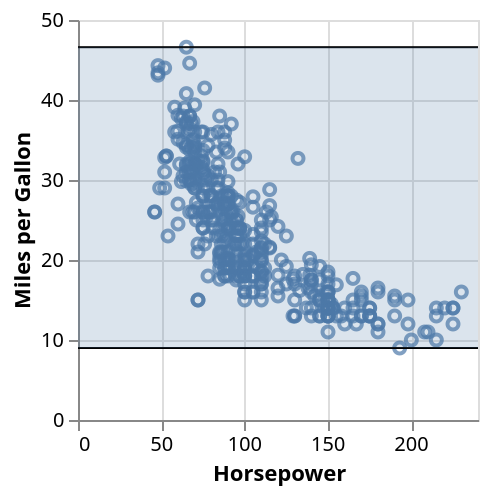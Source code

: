 {"$schema": "https://vega.github.io/schema/vega-lite/v4.json", "description": "A scatterplot showing horsepower and miles per gallons for various cars.", "data": {"values": [{"Name": "chevrolet chevelle malibu", "Miles_per_Gallon": 18, "Cylinders": 8, "Displacement": 307, "Horsepower": 130, "Weight_in_lbs": 3504, "Acceleration": 12, "Year": "1970-01-01", "Origin": "USA"}, {"Name": "buick skylark 320", "Miles_per_Gallon": 15, "Cylinders": 8, "Displacement": 350, "Horsepower": 165, "Weight_in_lbs": 3693, "Acceleration": 11.5, "Year": "1970-01-01", "Origin": "USA"}, {"Name": "plymouth satellite", "Miles_per_Gallon": 18, "Cylinders": 8, "Displacement": 318, "Horsepower": 150, "Weight_in_lbs": 3436, "Acceleration": 11, "Year": "1970-01-01", "Origin": "USA"}, {"Name": "amc rebel sst", "Miles_per_Gallon": 16, "Cylinders": 8, "Displacement": 304, "Horsepower": 150, "Weight_in_lbs": 3433, "Acceleration": 12, "Year": "1970-01-01", "Origin": "USA"}, {"Name": "ford torino", "Miles_per_Gallon": 17, "Cylinders": 8, "Displacement": 302, "Horsepower": 140, "Weight_in_lbs": 3449, "Acceleration": 10.5, "Year": "1970-01-01", "Origin": "USA"}, {"Name": "ford galaxie 500", "Miles_per_Gallon": 15, "Cylinders": 8, "Displacement": 429, "Horsepower": 198, "Weight_in_lbs": 4341, "Acceleration": 10, "Year": "1970-01-01", "Origin": "USA"}, {"Name": "chevrolet impala", "Miles_per_Gallon": 14, "Cylinders": 8, "Displacement": 454, "Horsepower": 220, "Weight_in_lbs": 4354, "Acceleration": 9, "Year": "1970-01-01", "Origin": "USA"}, {"Name": "plymouth fury iii", "Miles_per_Gallon": 14, "Cylinders": 8, "Displacement": 440, "Horsepower": 215, "Weight_in_lbs": 4312, "Acceleration": 8.5, "Year": "1970-01-01", "Origin": "USA"}, {"Name": "pontiac catalina", "Miles_per_Gallon": 14, "Cylinders": 8, "Displacement": 455, "Horsepower": 225, "Weight_in_lbs": 4425, "Acceleration": 10, "Year": "1970-01-01", "Origin": "USA"}, {"Name": "amc ambassador dpl", "Miles_per_Gallon": 15, "Cylinders": 8, "Displacement": 390, "Horsepower": 190, "Weight_in_lbs": 3850, "Acceleration": 8.5, "Year": "1970-01-01", "Origin": "USA"}, {"Name": "citroen ds-21 pallas", "Miles_per_Gallon": null, "Cylinders": 4, "Displacement": 133, "Horsepower": 115, "Weight_in_lbs": 3090, "Acceleration": 17.5, "Year": "1970-01-01", "Origin": "Europe"}, {"Name": "chevrolet chevelle concours (sw)", "Miles_per_Gallon": null, "Cylinders": 8, "Displacement": 350, "Horsepower": 165, "Weight_in_lbs": 4142, "Acceleration": 11.5, "Year": "1970-01-01", "Origin": "USA"}, {"Name": "ford torino (sw)", "Miles_per_Gallon": null, "Cylinders": 8, "Displacement": 351, "Horsepower": 153, "Weight_in_lbs": 4034, "Acceleration": 11, "Year": "1970-01-01", "Origin": "USA"}, {"Name": "plymouth satellite (sw)", "Miles_per_Gallon": null, "Cylinders": 8, "Displacement": 383, "Horsepower": 175, "Weight_in_lbs": 4166, "Acceleration": 10.5, "Year": "1970-01-01", "Origin": "USA"}, {"Name": "amc rebel sst (sw)", "Miles_per_Gallon": null, "Cylinders": 8, "Displacement": 360, "Horsepower": 175, "Weight_in_lbs": 3850, "Acceleration": 11, "Year": "1970-01-01", "Origin": "USA"}, {"Name": "dodge challenger se", "Miles_per_Gallon": 15, "Cylinders": 8, "Displacement": 383, "Horsepower": 170, "Weight_in_lbs": 3563, "Acceleration": 10, "Year": "1970-01-01", "Origin": "USA"}, {"Name": "plymouth 'cuda 340", "Miles_per_Gallon": 14, "Cylinders": 8, "Displacement": 340, "Horsepower": 160, "Weight_in_lbs": 3609, "Acceleration": 8, "Year": "1970-01-01", "Origin": "USA"}, {"Name": "ford mustang boss 302", "Miles_per_Gallon": null, "Cylinders": 8, "Displacement": 302, "Horsepower": 140, "Weight_in_lbs": 3353, "Acceleration": 8, "Year": "1970-01-01", "Origin": "USA"}, {"Name": "chevrolet monte carlo", "Miles_per_Gallon": 15, "Cylinders": 8, "Displacement": 400, "Horsepower": 150, "Weight_in_lbs": 3761, "Acceleration": 9.5, "Year": "1970-01-01", "Origin": "USA"}, {"Name": "buick estate wagon (sw)", "Miles_per_Gallon": 14, "Cylinders": 8, "Displacement": 455, "Horsepower": 225, "Weight_in_lbs": 3086, "Acceleration": 10, "Year": "1970-01-01", "Origin": "USA"}, {"Name": "toyota corona mark ii", "Miles_per_Gallon": 24, "Cylinders": 4, "Displacement": 113, "Horsepower": 95, "Weight_in_lbs": 2372, "Acceleration": 15, "Year": "1970-01-01", "Origin": "Japan"}, {"Name": "plymouth duster", "Miles_per_Gallon": 22, "Cylinders": 6, "Displacement": 198, "Horsepower": 95, "Weight_in_lbs": 2833, "Acceleration": 15.5, "Year": "1970-01-01", "Origin": "USA"}, {"Name": "amc hornet", "Miles_per_Gallon": 18, "Cylinders": 6, "Displacement": 199, "Horsepower": 97, "Weight_in_lbs": 2774, "Acceleration": 15.5, "Year": "1970-01-01", "Origin": "USA"}, {"Name": "ford maverick", "Miles_per_Gallon": 21, "Cylinders": 6, "Displacement": 200, "Horsepower": 85, "Weight_in_lbs": 2587, "Acceleration": 16, "Year": "1970-01-01", "Origin": "USA"}, {"Name": "datsun pl510", "Miles_per_Gallon": 27, "Cylinders": 4, "Displacement": 97, "Horsepower": 88, "Weight_in_lbs": 2130, "Acceleration": 14.5, "Year": "1970-01-01", "Origin": "Japan"}, {"Name": "volkswagen 1131 deluxe sedan", "Miles_per_Gallon": 26, "Cylinders": 4, "Displacement": 97, "Horsepower": 46, "Weight_in_lbs": 1835, "Acceleration": 20.5, "Year": "1970-01-01", "Origin": "Europe"}, {"Name": "peugeot 504", "Miles_per_Gallon": 25, "Cylinders": 4, "Displacement": 110, "Horsepower": 87, "Weight_in_lbs": 2672, "Acceleration": 17.5, "Year": "1970-01-01", "Origin": "Europe"}, {"Name": "audi 100 ls", "Miles_per_Gallon": 24, "Cylinders": 4, "Displacement": 107, "Horsepower": 90, "Weight_in_lbs": 2430, "Acceleration": 14.5, "Year": "1970-01-01", "Origin": "Europe"}, {"Name": "saab 99e", "Miles_per_Gallon": 25, "Cylinders": 4, "Displacement": 104, "Horsepower": 95, "Weight_in_lbs": 2375, "Acceleration": 17.5, "Year": "1970-01-01", "Origin": "Europe"}, {"Name": "bmw 2002", "Miles_per_Gallon": 26, "Cylinders": 4, "Displacement": 121, "Horsepower": 113, "Weight_in_lbs": 2234, "Acceleration": 12.5, "Year": "1970-01-01", "Origin": "Europe"}, {"Name": "amc gremlin", "Miles_per_Gallon": 21, "Cylinders": 6, "Displacement": 199, "Horsepower": 90, "Weight_in_lbs": 2648, "Acceleration": 15, "Year": "1970-01-01", "Origin": "USA"}, {"Name": "ford f250", "Miles_per_Gallon": 10, "Cylinders": 8, "Displacement": 360, "Horsepower": 215, "Weight_in_lbs": 4615, "Acceleration": 14, "Year": "1970-01-01", "Origin": "USA"}, {"Name": "chevy c20", "Miles_per_Gallon": 10, "Cylinders": 8, "Displacement": 307, "Horsepower": 200, "Weight_in_lbs": 4376, "Acceleration": 15, "Year": "1970-01-01", "Origin": "USA"}, {"Name": "dodge d200", "Miles_per_Gallon": 11, "Cylinders": 8, "Displacement": 318, "Horsepower": 210, "Weight_in_lbs": 4382, "Acceleration": 13.5, "Year": "1970-01-01", "Origin": "USA"}, {"Name": "hi 1200d", "Miles_per_Gallon": 9, "Cylinders": 8, "Displacement": 304, "Horsepower": 193, "Weight_in_lbs": 4732, "Acceleration": 18.5, "Year": "1970-01-01", "Origin": "USA"}, {"Name": "datsun pl510", "Miles_per_Gallon": 27, "Cylinders": 4, "Displacement": 97, "Horsepower": 88, "Weight_in_lbs": 2130, "Acceleration": 14.5, "Year": "1971-01-01", "Origin": "Japan"}, {"Name": "chevrolet vega 2300", "Miles_per_Gallon": 28, "Cylinders": 4, "Displacement": 140, "Horsepower": 90, "Weight_in_lbs": 2264, "Acceleration": 15.5, "Year": "1971-01-01", "Origin": "USA"}, {"Name": "toyota corona", "Miles_per_Gallon": 25, "Cylinders": 4, "Displacement": 113, "Horsepower": 95, "Weight_in_lbs": 2228, "Acceleration": 14, "Year": "1971-01-01", "Origin": "Japan"}, {"Name": "ford pinto", "Miles_per_Gallon": 25, "Cylinders": 4, "Displacement": 98, "Horsepower": null, "Weight_in_lbs": 2046, "Acceleration": 19, "Year": "1971-01-01", "Origin": "USA"}, {"Name": "volkswagen super beetle 117", "Miles_per_Gallon": null, "Cylinders": 4, "Displacement": 97, "Horsepower": 48, "Weight_in_lbs": 1978, "Acceleration": 20, "Year": "1971-01-01", "Origin": "Europe"}, {"Name": "amc gremlin", "Miles_per_Gallon": 19, "Cylinders": 6, "Displacement": 232, "Horsepower": 100, "Weight_in_lbs": 2634, "Acceleration": 13, "Year": "1971-01-01", "Origin": "USA"}, {"Name": "plymouth satellite custom", "Miles_per_Gallon": 16, "Cylinders": 6, "Displacement": 225, "Horsepower": 105, "Weight_in_lbs": 3439, "Acceleration": 15.5, "Year": "1971-01-01", "Origin": "USA"}, {"Name": "chevrolet chevelle malibu", "Miles_per_Gallon": 17, "Cylinders": 6, "Displacement": 250, "Horsepower": 100, "Weight_in_lbs": 3329, "Acceleration": 15.5, "Year": "1971-01-01", "Origin": "USA"}, {"Name": "ford torino 500", "Miles_per_Gallon": 19, "Cylinders": 6, "Displacement": 250, "Horsepower": 88, "Weight_in_lbs": 3302, "Acceleration": 15.5, "Year": "1971-01-01", "Origin": "USA"}, {"Name": "amc matador", "Miles_per_Gallon": 18, "Cylinders": 6, "Displacement": 232, "Horsepower": 100, "Weight_in_lbs": 3288, "Acceleration": 15.5, "Year": "1971-01-01", "Origin": "USA"}, {"Name": "chevrolet impala", "Miles_per_Gallon": 14, "Cylinders": 8, "Displacement": 350, "Horsepower": 165, "Weight_in_lbs": 4209, "Acceleration": 12, "Year": "1971-01-01", "Origin": "USA"}, {"Name": "pontiac catalina brougham", "Miles_per_Gallon": 14, "Cylinders": 8, "Displacement": 400, "Horsepower": 175, "Weight_in_lbs": 4464, "Acceleration": 11.5, "Year": "1971-01-01", "Origin": "USA"}, {"Name": "ford galaxie 500", "Miles_per_Gallon": 14, "Cylinders": 8, "Displacement": 351, "Horsepower": 153, "Weight_in_lbs": 4154, "Acceleration": 13.5, "Year": "1971-01-01", "Origin": "USA"}, {"Name": "plymouth fury iii", "Miles_per_Gallon": 14, "Cylinders": 8, "Displacement": 318, "Horsepower": 150, "Weight_in_lbs": 4096, "Acceleration": 13, "Year": "1971-01-01", "Origin": "USA"}, {"Name": "dodge monaco (sw)", "Miles_per_Gallon": 12, "Cylinders": 8, "Displacement": 383, "Horsepower": 180, "Weight_in_lbs": 4955, "Acceleration": 11.5, "Year": "1971-01-01", "Origin": "USA"}, {"Name": "ford country squire (sw)", "Miles_per_Gallon": 13, "Cylinders": 8, "Displacement": 400, "Horsepower": 170, "Weight_in_lbs": 4746, "Acceleration": 12, "Year": "1971-01-01", "Origin": "USA"}, {"Name": "pontiac safari (sw)", "Miles_per_Gallon": 13, "Cylinders": 8, "Displacement": 400, "Horsepower": 175, "Weight_in_lbs": 5140, "Acceleration": 12, "Year": "1971-01-01", "Origin": "USA"}, {"Name": "amc hornet sportabout (sw)", "Miles_per_Gallon": 18, "Cylinders": 6, "Displacement": 258, "Horsepower": 110, "Weight_in_lbs": 2962, "Acceleration": 13.5, "Year": "1971-01-01", "Origin": "USA"}, {"Name": "chevrolet vega (sw)", "Miles_per_Gallon": 22, "Cylinders": 4, "Displacement": 140, "Horsepower": 72, "Weight_in_lbs": 2408, "Acceleration": 19, "Year": "1971-01-01", "Origin": "USA"}, {"Name": "pontiac firebird", "Miles_per_Gallon": 19, "Cylinders": 6, "Displacement": 250, "Horsepower": 100, "Weight_in_lbs": 3282, "Acceleration": 15, "Year": "1971-01-01", "Origin": "USA"}, {"Name": "ford mustang", "Miles_per_Gallon": 18, "Cylinders": 6, "Displacement": 250, "Horsepower": 88, "Weight_in_lbs": 3139, "Acceleration": 14.5, "Year": "1971-01-01", "Origin": "USA"}, {"Name": "mercury capri 2000", "Miles_per_Gallon": 23, "Cylinders": 4, "Displacement": 122, "Horsepower": 86, "Weight_in_lbs": 2220, "Acceleration": 14, "Year": "1971-01-01", "Origin": "USA"}, {"Name": "opel 1900", "Miles_per_Gallon": 28, "Cylinders": 4, "Displacement": 116, "Horsepower": 90, "Weight_in_lbs": 2123, "Acceleration": 14, "Year": "1971-01-01", "Origin": "Europe"}, {"Name": "peugeot 304", "Miles_per_Gallon": 30, "Cylinders": 4, "Displacement": 79, "Horsepower": 70, "Weight_in_lbs": 2074, "Acceleration": 19.5, "Year": "1971-01-01", "Origin": "Europe"}, {"Name": "fiat 124b", "Miles_per_Gallon": 30, "Cylinders": 4, "Displacement": 88, "Horsepower": 76, "Weight_in_lbs": 2065, "Acceleration": 14.5, "Year": "1971-01-01", "Origin": "Europe"}, {"Name": "toyota corolla 1200", "Miles_per_Gallon": 31, "Cylinders": 4, "Displacement": 71, "Horsepower": 65, "Weight_in_lbs": 1773, "Acceleration": 19, "Year": "1971-01-01", "Origin": "Japan"}, {"Name": "datsun 1200", "Miles_per_Gallon": 35, "Cylinders": 4, "Displacement": 72, "Horsepower": 69, "Weight_in_lbs": 1613, "Acceleration": 18, "Year": "1971-01-01", "Origin": "Japan"}, {"Name": "volkswagen model 111", "Miles_per_Gallon": 27, "Cylinders": 4, "Displacement": 97, "Horsepower": 60, "Weight_in_lbs": 1834, "Acceleration": 19, "Year": "1971-01-01", "Origin": "Europe"}, {"Name": "plymouth cricket", "Miles_per_Gallon": 26, "Cylinders": 4, "Displacement": 91, "Horsepower": 70, "Weight_in_lbs": 1955, "Acceleration": 20.5, "Year": "1971-01-01", "Origin": "USA"}, {"Name": "toyota corona hardtop", "Miles_per_Gallon": 24, "Cylinders": 4, "Displacement": 113, "Horsepower": 95, "Weight_in_lbs": 2278, "Acceleration": 15.5, "Year": "1972-01-01", "Origin": "Japan"}, {"Name": "dodge colt hardtop", "Miles_per_Gallon": 25, "Cylinders": 4, "Displacement": 97.5, "Horsepower": 80, "Weight_in_lbs": 2126, "Acceleration": 17, "Year": "1972-01-01", "Origin": "USA"}, {"Name": "volkswagen type 3", "Miles_per_Gallon": 23, "Cylinders": 4, "Displacement": 97, "Horsepower": 54, "Weight_in_lbs": 2254, "Acceleration": 23.5, "Year": "1972-01-01", "Origin": "Europe"}, {"Name": "chevrolet vega", "Miles_per_Gallon": 20, "Cylinders": 4, "Displacement": 140, "Horsepower": 90, "Weight_in_lbs": 2408, "Acceleration": 19.5, "Year": "1972-01-01", "Origin": "USA"}, {"Name": "ford pinto runabout", "Miles_per_Gallon": 21, "Cylinders": 4, "Displacement": 122, "Horsepower": 86, "Weight_in_lbs": 2226, "Acceleration": 16.5, "Year": "1972-01-01", "Origin": "USA"}, {"Name": "chevrolet impala", "Miles_per_Gallon": 13, "Cylinders": 8, "Displacement": 350, "Horsepower": 165, "Weight_in_lbs": 4274, "Acceleration": 12, "Year": "1972-01-01", "Origin": "USA"}, {"Name": "pontiac catalina", "Miles_per_Gallon": 14, "Cylinders": 8, "Displacement": 400, "Horsepower": 175, "Weight_in_lbs": 4385, "Acceleration": 12, "Year": "1972-01-01", "Origin": "USA"}, {"Name": "plymouth fury iii", "Miles_per_Gallon": 15, "Cylinders": 8, "Displacement": 318, "Horsepower": 150, "Weight_in_lbs": 4135, "Acceleration": 13.5, "Year": "1972-01-01", "Origin": "USA"}, {"Name": "ford galaxie 500", "Miles_per_Gallon": 14, "Cylinders": 8, "Displacement": 351, "Horsepower": 153, "Weight_in_lbs": 4129, "Acceleration": 13, "Year": "1972-01-01", "Origin": "USA"}, {"Name": "amc ambassador sst", "Miles_per_Gallon": 17, "Cylinders": 8, "Displacement": 304, "Horsepower": 150, "Weight_in_lbs": 3672, "Acceleration": 11.5, "Year": "1972-01-01", "Origin": "USA"}, {"Name": "mercury marquis", "Miles_per_Gallon": 11, "Cylinders": 8, "Displacement": 429, "Horsepower": 208, "Weight_in_lbs": 4633, "Acceleration": 11, "Year": "1972-01-01", "Origin": "USA"}, {"Name": "buick lesabre custom", "Miles_per_Gallon": 13, "Cylinders": 8, "Displacement": 350, "Horsepower": 155, "Weight_in_lbs": 4502, "Acceleration": 13.5, "Year": "1972-01-01", "Origin": "USA"}, {"Name": "oldsmobile delta 88 royale", "Miles_per_Gallon": 12, "Cylinders": 8, "Displacement": 350, "Horsepower": 160, "Weight_in_lbs": 4456, "Acceleration": 13.5, "Year": "1972-01-01", "Origin": "USA"}, {"Name": "chrysler newport royal", "Miles_per_Gallon": 13, "Cylinders": 8, "Displacement": 400, "Horsepower": 190, "Weight_in_lbs": 4422, "Acceleration": 12.5, "Year": "1972-01-01", "Origin": "USA"}, {"Name": "mazda rx2 coupe", "Miles_per_Gallon": 19, "Cylinders": 3, "Displacement": 70, "Horsepower": 97, "Weight_in_lbs": 2330, "Acceleration": 13.5, "Year": "1972-01-01", "Origin": "Japan"}, {"Name": "amc matador (sw)", "Miles_per_Gallon": 15, "Cylinders": 8, "Displacement": 304, "Horsepower": 150, "Weight_in_lbs": 3892, "Acceleration": 12.5, "Year": "1972-01-01", "Origin": "USA"}, {"Name": "chevrolet chevelle concours (sw)", "Miles_per_Gallon": 13, "Cylinders": 8, "Displacement": 307, "Horsepower": 130, "Weight_in_lbs": 4098, "Acceleration": 14, "Year": "1972-01-01", "Origin": "USA"}, {"Name": "ford gran torino (sw)", "Miles_per_Gallon": 13, "Cylinders": 8, "Displacement": 302, "Horsepower": 140, "Weight_in_lbs": 4294, "Acceleration": 16, "Year": "1972-01-01", "Origin": "USA"}, {"Name": "plymouth satellite custom (sw)", "Miles_per_Gallon": 14, "Cylinders": 8, "Displacement": 318, "Horsepower": 150, "Weight_in_lbs": 4077, "Acceleration": 14, "Year": "1972-01-01", "Origin": "USA"}, {"Name": "volvo 145e (sw)", "Miles_per_Gallon": 18, "Cylinders": 4, "Displacement": 121, "Horsepower": 112, "Weight_in_lbs": 2933, "Acceleration": 14.5, "Year": "1972-01-01", "Origin": "Europe"}, {"Name": "volkswagen 411 (sw)", "Miles_per_Gallon": 22, "Cylinders": 4, "Displacement": 121, "Horsepower": 76, "Weight_in_lbs": 2511, "Acceleration": 18, "Year": "1972-01-01", "Origin": "Europe"}, {"Name": "peugeot 504 (sw)", "Miles_per_Gallon": 21, "Cylinders": 4, "Displacement": 120, "Horsepower": 87, "Weight_in_lbs": 2979, "Acceleration": 19.5, "Year": "1972-01-01", "Origin": "Europe"}, {"Name": "renault 12 (sw)", "Miles_per_Gallon": 26, "Cylinders": 4, "Displacement": 96, "Horsepower": 69, "Weight_in_lbs": 2189, "Acceleration": 18, "Year": "1972-01-01", "Origin": "Europe"}, {"Name": "ford pinto (sw)", "Miles_per_Gallon": 22, "Cylinders": 4, "Displacement": 122, "Horsepower": 86, "Weight_in_lbs": 2395, "Acceleration": 16, "Year": "1972-01-01", "Origin": "USA"}, {"Name": "datsun 510 (sw)", "Miles_per_Gallon": 28, "Cylinders": 4, "Displacement": 97, "Horsepower": 92, "Weight_in_lbs": 2288, "Acceleration": 17, "Year": "1972-01-01", "Origin": "Japan"}, {"Name": "toyouta corona mark ii (sw)", "Miles_per_Gallon": 23, "Cylinders": 4, "Displacement": 120, "Horsepower": 97, "Weight_in_lbs": 2506, "Acceleration": 14.5, "Year": "1972-01-01", "Origin": "Japan"}, {"Name": "dodge colt (sw)", "Miles_per_Gallon": 28, "Cylinders": 4, "Displacement": 98, "Horsepower": 80, "Weight_in_lbs": 2164, "Acceleration": 15, "Year": "1972-01-01", "Origin": "USA"}, {"Name": "toyota corolla 1600 (sw)", "Miles_per_Gallon": 27, "Cylinders": 4, "Displacement": 97, "Horsepower": 88, "Weight_in_lbs": 2100, "Acceleration": 16.5, "Year": "1972-01-01", "Origin": "Japan"}, {"Name": "buick century 350", "Miles_per_Gallon": 13, "Cylinders": 8, "Displacement": 350, "Horsepower": 175, "Weight_in_lbs": 4100, "Acceleration": 13, "Year": "1973-01-01", "Origin": "USA"}, {"Name": "amc matador", "Miles_per_Gallon": 14, "Cylinders": 8, "Displacement": 304, "Horsepower": 150, "Weight_in_lbs": 3672, "Acceleration": 11.5, "Year": "1973-01-01", "Origin": "USA"}, {"Name": "chevrolet malibu", "Miles_per_Gallon": 13, "Cylinders": 8, "Displacement": 350, "Horsepower": 145, "Weight_in_lbs": 3988, "Acceleration": 13, "Year": "1973-01-01", "Origin": "USA"}, {"Name": "ford gran torino", "Miles_per_Gallon": 14, "Cylinders": 8, "Displacement": 302, "Horsepower": 137, "Weight_in_lbs": 4042, "Acceleration": 14.5, "Year": "1973-01-01", "Origin": "USA"}, {"Name": "dodge coronet custom", "Miles_per_Gallon": 15, "Cylinders": 8, "Displacement": 318, "Horsepower": 150, "Weight_in_lbs": 3777, "Acceleration": 12.5, "Year": "1973-01-01", "Origin": "USA"}, {"Name": "mercury marquis brougham", "Miles_per_Gallon": 12, "Cylinders": 8, "Displacement": 429, "Horsepower": 198, "Weight_in_lbs": 4952, "Acceleration": 11.5, "Year": "1973-01-01", "Origin": "USA"}, {"Name": "chevrolet caprice classic", "Miles_per_Gallon": 13, "Cylinders": 8, "Displacement": 400, "Horsepower": 150, "Weight_in_lbs": 4464, "Acceleration": 12, "Year": "1973-01-01", "Origin": "USA"}, {"Name": "ford ltd", "Miles_per_Gallon": 13, "Cylinders": 8, "Displacement": 351, "Horsepower": 158, "Weight_in_lbs": 4363, "Acceleration": 13, "Year": "1973-01-01", "Origin": "USA"}, {"Name": "plymouth fury gran sedan", "Miles_per_Gallon": 14, "Cylinders": 8, "Displacement": 318, "Horsepower": 150, "Weight_in_lbs": 4237, "Acceleration": 14.5, "Year": "1973-01-01", "Origin": "USA"}, {"Name": "chrysler new yorker brougham", "Miles_per_Gallon": 13, "Cylinders": 8, "Displacement": 440, "Horsepower": 215, "Weight_in_lbs": 4735, "Acceleration": 11, "Year": "1973-01-01", "Origin": "USA"}, {"Name": "buick electra 225 custom", "Miles_per_Gallon": 12, "Cylinders": 8, "Displacement": 455, "Horsepower": 225, "Weight_in_lbs": 4951, "Acceleration": 11, "Year": "1973-01-01", "Origin": "USA"}, {"Name": "amc ambassador brougham", "Miles_per_Gallon": 13, "Cylinders": 8, "Displacement": 360, "Horsepower": 175, "Weight_in_lbs": 3821, "Acceleration": 11, "Year": "1973-01-01", "Origin": "USA"}, {"Name": "plymouth valiant", "Miles_per_Gallon": 18, "Cylinders": 6, "Displacement": 225, "Horsepower": 105, "Weight_in_lbs": 3121, "Acceleration": 16.5, "Year": "1973-01-01", "Origin": "USA"}, {"Name": "chevrolet nova custom", "Miles_per_Gallon": 16, "Cylinders": 6, "Displacement": 250, "Horsepower": 100, "Weight_in_lbs": 3278, "Acceleration": 18, "Year": "1973-01-01", "Origin": "USA"}, {"Name": "amc hornet", "Miles_per_Gallon": 18, "Cylinders": 6, "Displacement": 232, "Horsepower": 100, "Weight_in_lbs": 2945, "Acceleration": 16, "Year": "1973-01-01", "Origin": "USA"}, {"Name": "ford maverick", "Miles_per_Gallon": 18, "Cylinders": 6, "Displacement": 250, "Horsepower": 88, "Weight_in_lbs": 3021, "Acceleration": 16.5, "Year": "1973-01-01", "Origin": "USA"}, {"Name": "plymouth duster", "Miles_per_Gallon": 23, "Cylinders": 6, "Displacement": 198, "Horsepower": 95, "Weight_in_lbs": 2904, "Acceleration": 16, "Year": "1973-01-01", "Origin": "USA"}, {"Name": "volkswagen super beetle", "Miles_per_Gallon": 26, "Cylinders": 4, "Displacement": 97, "Horsepower": 46, "Weight_in_lbs": 1950, "Acceleration": 21, "Year": "1973-01-01", "Origin": "Europe"}, {"Name": "chevrolet impala", "Miles_per_Gallon": 11, "Cylinders": 8, "Displacement": 400, "Horsepower": 150, "Weight_in_lbs": 4997, "Acceleration": 14, "Year": "1973-01-01", "Origin": "USA"}, {"Name": "ford country", "Miles_per_Gallon": 12, "Cylinders": 8, "Displacement": 400, "Horsepower": 167, "Weight_in_lbs": 4906, "Acceleration": 12.5, "Year": "1973-01-01", "Origin": "USA"}, {"Name": "plymouth custom suburb", "Miles_per_Gallon": 13, "Cylinders": 8, "Displacement": 360, "Horsepower": 170, "Weight_in_lbs": 4654, "Acceleration": 13, "Year": "1973-01-01", "Origin": "USA"}, {"Name": "oldsmobile vista cruiser", "Miles_per_Gallon": 12, "Cylinders": 8, "Displacement": 350, "Horsepower": 180, "Weight_in_lbs": 4499, "Acceleration": 12.5, "Year": "1973-01-01", "Origin": "USA"}, {"Name": "amc gremlin", "Miles_per_Gallon": 18, "Cylinders": 6, "Displacement": 232, "Horsepower": 100, "Weight_in_lbs": 2789, "Acceleration": 15, "Year": "1973-01-01", "Origin": "USA"}, {"Name": "toyota carina", "Miles_per_Gallon": 20, "Cylinders": 4, "Displacement": 97, "Horsepower": 88, "Weight_in_lbs": 2279, "Acceleration": 19, "Year": "1973-01-01", "Origin": "Japan"}, {"Name": "chevrolet vega", "Miles_per_Gallon": 21, "Cylinders": 4, "Displacement": 140, "Horsepower": 72, "Weight_in_lbs": 2401, "Acceleration": 19.5, "Year": "1973-01-01", "Origin": "USA"}, {"Name": "datsun 610", "Miles_per_Gallon": 22, "Cylinders": 4, "Displacement": 108, "Horsepower": 94, "Weight_in_lbs": 2379, "Acceleration": 16.5, "Year": "1973-01-01", "Origin": "Japan"}, {"Name": "maxda rx3", "Miles_per_Gallon": 18, "Cylinders": 3, "Displacement": 70, "Horsepower": 90, "Weight_in_lbs": 2124, "Acceleration": 13.5, "Year": "1973-01-01", "Origin": "Japan"}, {"Name": "ford pinto", "Miles_per_Gallon": 19, "Cylinders": 4, "Displacement": 122, "Horsepower": 85, "Weight_in_lbs": 2310, "Acceleration": 18.5, "Year": "1973-01-01", "Origin": "USA"}, {"Name": "mercury capri v6", "Miles_per_Gallon": 21, "Cylinders": 6, "Displacement": 155, "Horsepower": 107, "Weight_in_lbs": 2472, "Acceleration": 14, "Year": "1973-01-01", "Origin": "USA"}, {"Name": "fiat 124 sport coupe", "Miles_per_Gallon": 26, "Cylinders": 4, "Displacement": 98, "Horsepower": 90, "Weight_in_lbs": 2265, "Acceleration": 15.5, "Year": "1973-01-01", "Origin": "Europe"}, {"Name": "chevrolet monte carlo s", "Miles_per_Gallon": 15, "Cylinders": 8, "Displacement": 350, "Horsepower": 145, "Weight_in_lbs": 4082, "Acceleration": 13, "Year": "1973-01-01", "Origin": "USA"}, {"Name": "pontiac grand prix", "Miles_per_Gallon": 16, "Cylinders": 8, "Displacement": 400, "Horsepower": 230, "Weight_in_lbs": 4278, "Acceleration": 9.5, "Year": "1973-01-01", "Origin": "USA"}, {"Name": "fiat 128", "Miles_per_Gallon": 29, "Cylinders": 4, "Displacement": 68, "Horsepower": 49, "Weight_in_lbs": 1867, "Acceleration": 19.5, "Year": "1973-01-01", "Origin": "Europe"}, {"Name": "opel manta", "Miles_per_Gallon": 24, "Cylinders": 4, "Displacement": 116, "Horsepower": 75, "Weight_in_lbs": 2158, "Acceleration": 15.5, "Year": "1973-01-01", "Origin": "Europe"}, {"Name": "audi 100ls", "Miles_per_Gallon": 20, "Cylinders": 4, "Displacement": 114, "Horsepower": 91, "Weight_in_lbs": 2582, "Acceleration": 14, "Year": "1973-01-01", "Origin": "Europe"}, {"Name": "volvo 144ea", "Miles_per_Gallon": 19, "Cylinders": 4, "Displacement": 121, "Horsepower": 112, "Weight_in_lbs": 2868, "Acceleration": 15.5, "Year": "1973-01-01", "Origin": "Europe"}, {"Name": "dodge dart custom", "Miles_per_Gallon": 15, "Cylinders": 8, "Displacement": 318, "Horsepower": 150, "Weight_in_lbs": 3399, "Acceleration": 11, "Year": "1973-01-01", "Origin": "USA"}, {"Name": "saab 99le", "Miles_per_Gallon": 24, "Cylinders": 4, "Displacement": 121, "Horsepower": 110, "Weight_in_lbs": 2660, "Acceleration": 14, "Year": "1973-01-01", "Origin": "Europe"}, {"Name": "toyota mark ii", "Miles_per_Gallon": 20, "Cylinders": 6, "Displacement": 156, "Horsepower": 122, "Weight_in_lbs": 2807, "Acceleration": 13.5, "Year": "1973-01-01", "Origin": "Japan"}, {"Name": "oldsmobile omega", "Miles_per_Gallon": 11, "Cylinders": 8, "Displacement": 350, "Horsepower": 180, "Weight_in_lbs": 3664, "Acceleration": 11, "Year": "1973-01-01", "Origin": "USA"}, {"Name": "plymouth duster", "Miles_per_Gallon": 20, "Cylinders": 6, "Displacement": 198, "Horsepower": 95, "Weight_in_lbs": 3102, "Acceleration": 16.5, "Year": "1974-01-01", "Origin": "USA"}, {"Name": "ford maverick", "Miles_per_Gallon": 21, "Cylinders": 6, "Displacement": 200, "Horsepower": null, "Weight_in_lbs": 2875, "Acceleration": 17, "Year": "1974-01-01", "Origin": "USA"}, {"Name": "amc hornet", "Miles_per_Gallon": 19, "Cylinders": 6, "Displacement": 232, "Horsepower": 100, "Weight_in_lbs": 2901, "Acceleration": 16, "Year": "1974-01-01", "Origin": "USA"}, {"Name": "chevrolet nova", "Miles_per_Gallon": 15, "Cylinders": 6, "Displacement": 250, "Horsepower": 100, "Weight_in_lbs": 3336, "Acceleration": 17, "Year": "1974-01-01", "Origin": "USA"}, {"Name": "datsun b210", "Miles_per_Gallon": 31, "Cylinders": 4, "Displacement": 79, "Horsepower": 67, "Weight_in_lbs": 1950, "Acceleration": 19, "Year": "1974-01-01", "Origin": "Japan"}, {"Name": "ford pinto", "Miles_per_Gallon": 26, "Cylinders": 4, "Displacement": 122, "Horsepower": 80, "Weight_in_lbs": 2451, "Acceleration": 16.5, "Year": "1974-01-01", "Origin": "USA"}, {"Name": "toyota corolla 1200", "Miles_per_Gallon": 32, "Cylinders": 4, "Displacement": 71, "Horsepower": 65, "Weight_in_lbs": 1836, "Acceleration": 21, "Year": "1974-01-01", "Origin": "Japan"}, {"Name": "chevrolet vega", "Miles_per_Gallon": 25, "Cylinders": 4, "Displacement": 140, "Horsepower": 75, "Weight_in_lbs": 2542, "Acceleration": 17, "Year": "1974-01-01", "Origin": "USA"}, {"Name": "chevrolet chevelle malibu classic", "Miles_per_Gallon": 16, "Cylinders": 6, "Displacement": 250, "Horsepower": 100, "Weight_in_lbs": 3781, "Acceleration": 17, "Year": "1974-01-01", "Origin": "USA"}, {"Name": "amc matador", "Miles_per_Gallon": 16, "Cylinders": 6, "Displacement": 258, "Horsepower": 110, "Weight_in_lbs": 3632, "Acceleration": 18, "Year": "1974-01-01", "Origin": "USA"}, {"Name": "plymouth satellite sebring", "Miles_per_Gallon": 18, "Cylinders": 6, "Displacement": 225, "Horsepower": 105, "Weight_in_lbs": 3613, "Acceleration": 16.5, "Year": "1974-01-01", "Origin": "USA"}, {"Name": "ford gran torino", "Miles_per_Gallon": 16, "Cylinders": 8, "Displacement": 302, "Horsepower": 140, "Weight_in_lbs": 4141, "Acceleration": 14, "Year": "1974-01-01", "Origin": "USA"}, {"Name": "buick century luxus (sw)", "Miles_per_Gallon": 13, "Cylinders": 8, "Displacement": 350, "Horsepower": 150, "Weight_in_lbs": 4699, "Acceleration": 14.5, "Year": "1974-01-01", "Origin": "USA"}, {"Name": "dodge coronet custom (sw)", "Miles_per_Gallon": 14, "Cylinders": 8, "Displacement": 318, "Horsepower": 150, "Weight_in_lbs": 4457, "Acceleration": 13.5, "Year": "1974-01-01", "Origin": "USA"}, {"Name": "ford gran torino (sw)", "Miles_per_Gallon": 14, "Cylinders": 8, "Displacement": 302, "Horsepower": 140, "Weight_in_lbs": 4638, "Acceleration": 16, "Year": "1974-01-01", "Origin": "USA"}, {"Name": "amc matador (sw)", "Miles_per_Gallon": 14, "Cylinders": 8, "Displacement": 304, "Horsepower": 150, "Weight_in_lbs": 4257, "Acceleration": 15.5, "Year": "1974-01-01", "Origin": "USA"}, {"Name": "audi fox", "Miles_per_Gallon": 29, "Cylinders": 4, "Displacement": 98, "Horsepower": 83, "Weight_in_lbs": 2219, "Acceleration": 16.5, "Year": "1974-01-01", "Origin": "Europe"}, {"Name": "volkswagen dasher", "Miles_per_Gallon": 26, "Cylinders": 4, "Displacement": 79, "Horsepower": 67, "Weight_in_lbs": 1963, "Acceleration": 15.5, "Year": "1974-01-01", "Origin": "Europe"}, {"Name": "opel manta", "Miles_per_Gallon": 26, "Cylinders": 4, "Displacement": 97, "Horsepower": 78, "Weight_in_lbs": 2300, "Acceleration": 14.5, "Year": "1974-01-01", "Origin": "Europe"}, {"Name": "toyota corona", "Miles_per_Gallon": 31, "Cylinders": 4, "Displacement": 76, "Horsepower": 52, "Weight_in_lbs": 1649, "Acceleration": 16.5, "Year": "1974-01-01", "Origin": "Japan"}, {"Name": "datsun 710", "Miles_per_Gallon": 32, "Cylinders": 4, "Displacement": 83, "Horsepower": 61, "Weight_in_lbs": 2003, "Acceleration": 19, "Year": "1974-01-01", "Origin": "Japan"}, {"Name": "dodge colt", "Miles_per_Gallon": 28, "Cylinders": 4, "Displacement": 90, "Horsepower": 75, "Weight_in_lbs": 2125, "Acceleration": 14.5, "Year": "1974-01-01", "Origin": "USA"}, {"Name": "fiat 128", "Miles_per_Gallon": 24, "Cylinders": 4, "Displacement": 90, "Horsepower": 75, "Weight_in_lbs": 2108, "Acceleration": 15.5, "Year": "1974-01-01", "Origin": "Europe"}, {"Name": "fiat 124 tc", "Miles_per_Gallon": 26, "Cylinders": 4, "Displacement": 116, "Horsepower": 75, "Weight_in_lbs": 2246, "Acceleration": 14, "Year": "1974-01-01", "Origin": "Europe"}, {"Name": "honda civic", "Miles_per_Gallon": 24, "Cylinders": 4, "Displacement": 120, "Horsepower": 97, "Weight_in_lbs": 2489, "Acceleration": 15, "Year": "1974-01-01", "Origin": "Japan"}, {"Name": "subaru", "Miles_per_Gallon": 26, "Cylinders": 4, "Displacement": 108, "Horsepower": 93, "Weight_in_lbs": 2391, "Acceleration": 15.5, "Year": "1974-01-01", "Origin": "Japan"}, {"Name": "fiat x1.9", "Miles_per_Gallon": 31, "Cylinders": 4, "Displacement": 79, "Horsepower": 67, "Weight_in_lbs": 2000, "Acceleration": 16, "Year": "1974-01-01", "Origin": "Europe"}, {"Name": "plymouth valiant custom", "Miles_per_Gallon": 19, "Cylinders": 6, "Displacement": 225, "Horsepower": 95, "Weight_in_lbs": 3264, "Acceleration": 16, "Year": "1975-01-01", "Origin": "USA"}, {"Name": "chevrolet nova", "Miles_per_Gallon": 18, "Cylinders": 6, "Displacement": 250, "Horsepower": 105, "Weight_in_lbs": 3459, "Acceleration": 16, "Year": "1975-01-01", "Origin": "USA"}, {"Name": "mercury monarch", "Miles_per_Gallon": 15, "Cylinders": 6, "Displacement": 250, "Horsepower": 72, "Weight_in_lbs": 3432, "Acceleration": 21, "Year": "1975-01-01", "Origin": "USA"}, {"Name": "ford maverick", "Miles_per_Gallon": 15, "Cylinders": 6, "Displacement": 250, "Horsepower": 72, "Weight_in_lbs": 3158, "Acceleration": 19.5, "Year": "1975-01-01", "Origin": "USA"}, {"Name": "pontiac catalina", "Miles_per_Gallon": 16, "Cylinders": 8, "Displacement": 400, "Horsepower": 170, "Weight_in_lbs": 4668, "Acceleration": 11.5, "Year": "1975-01-01", "Origin": "USA"}, {"Name": "chevrolet bel air", "Miles_per_Gallon": 15, "Cylinders": 8, "Displacement": 350, "Horsepower": 145, "Weight_in_lbs": 4440, "Acceleration": 14, "Year": "1975-01-01", "Origin": "USA"}, {"Name": "plymouth grand fury", "Miles_per_Gallon": 16, "Cylinders": 8, "Displacement": 318, "Horsepower": 150, "Weight_in_lbs": 4498, "Acceleration": 14.5, "Year": "1975-01-01", "Origin": "USA"}, {"Name": "ford ltd", "Miles_per_Gallon": 14, "Cylinders": 8, "Displacement": 351, "Horsepower": 148, "Weight_in_lbs": 4657, "Acceleration": 13.5, "Year": "1975-01-01", "Origin": "USA"}, {"Name": "buick century", "Miles_per_Gallon": 17, "Cylinders": 6, "Displacement": 231, "Horsepower": 110, "Weight_in_lbs": 3907, "Acceleration": 21, "Year": "1975-01-01", "Origin": "USA"}, {"Name": "chevroelt chevelle malibu", "Miles_per_Gallon": 16, "Cylinders": 6, "Displacement": 250, "Horsepower": 105, "Weight_in_lbs": 3897, "Acceleration": 18.5, "Year": "1975-01-01", "Origin": "USA"}, {"Name": "amc matador", "Miles_per_Gallon": 15, "Cylinders": 6, "Displacement": 258, "Horsepower": 110, "Weight_in_lbs": 3730, "Acceleration": 19, "Year": "1975-01-01", "Origin": "USA"}, {"Name": "plymouth fury", "Miles_per_Gallon": 18, "Cylinders": 6, "Displacement": 225, "Horsepower": 95, "Weight_in_lbs": 3785, "Acceleration": 19, "Year": "1975-01-01", "Origin": "USA"}, {"Name": "buick skyhawk", "Miles_per_Gallon": 21, "Cylinders": 6, "Displacement": 231, "Horsepower": 110, "Weight_in_lbs": 3039, "Acceleration": 15, "Year": "1975-01-01", "Origin": "USA"}, {"Name": "chevrolet monza 2+2", "Miles_per_Gallon": 20, "Cylinders": 8, "Displacement": 262, "Horsepower": 110, "Weight_in_lbs": 3221, "Acceleration": 13.5, "Year": "1975-01-01", "Origin": "USA"}, {"Name": "ford mustang ii", "Miles_per_Gallon": 13, "Cylinders": 8, "Displacement": 302, "Horsepower": 129, "Weight_in_lbs": 3169, "Acceleration": 12, "Year": "1975-01-01", "Origin": "USA"}, {"Name": "toyota corolla", "Miles_per_Gallon": 29, "Cylinders": 4, "Displacement": 97, "Horsepower": 75, "Weight_in_lbs": 2171, "Acceleration": 16, "Year": "1975-01-01", "Origin": "Japan"}, {"Name": "ford pinto", "Miles_per_Gallon": 23, "Cylinders": 4, "Displacement": 140, "Horsepower": 83, "Weight_in_lbs": 2639, "Acceleration": 17, "Year": "1975-01-01", "Origin": "USA"}, {"Name": "amc gremlin", "Miles_per_Gallon": 20, "Cylinders": 6, "Displacement": 232, "Horsepower": 100, "Weight_in_lbs": 2914, "Acceleration": 16, "Year": "1975-01-01", "Origin": "USA"}, {"Name": "pontiac astro", "Miles_per_Gallon": 23, "Cylinders": 4, "Displacement": 140, "Horsepower": 78, "Weight_in_lbs": 2592, "Acceleration": 18.5, "Year": "1975-01-01", "Origin": "USA"}, {"Name": "toyota corona", "Miles_per_Gallon": 24, "Cylinders": 4, "Displacement": 134, "Horsepower": 96, "Weight_in_lbs": 2702, "Acceleration": 13.5, "Year": "1975-01-01", "Origin": "Japan"}, {"Name": "volkswagen dasher", "Miles_per_Gallon": 25, "Cylinders": 4, "Displacement": 90, "Horsepower": 71, "Weight_in_lbs": 2223, "Acceleration": 16.5, "Year": "1975-01-01", "Origin": "Europe"}, {"Name": "datsun 710", "Miles_per_Gallon": 24, "Cylinders": 4, "Displacement": 119, "Horsepower": 97, "Weight_in_lbs": 2545, "Acceleration": 17, "Year": "1975-01-01", "Origin": "Japan"}, {"Name": "ford pinto", "Miles_per_Gallon": 18, "Cylinders": 6, "Displacement": 171, "Horsepower": 97, "Weight_in_lbs": 2984, "Acceleration": 14.5, "Year": "1975-01-01", "Origin": "USA"}, {"Name": "volkswagen rabbit", "Miles_per_Gallon": 29, "Cylinders": 4, "Displacement": 90, "Horsepower": 70, "Weight_in_lbs": 1937, "Acceleration": 14, "Year": "1975-01-01", "Origin": "Europe"}, {"Name": "amc pacer", "Miles_per_Gallon": 19, "Cylinders": 6, "Displacement": 232, "Horsepower": 90, "Weight_in_lbs": 3211, "Acceleration": 17, "Year": "1975-01-01", "Origin": "USA"}, {"Name": "audi 100ls", "Miles_per_Gallon": 23, "Cylinders": 4, "Displacement": 115, "Horsepower": 95, "Weight_in_lbs": 2694, "Acceleration": 15, "Year": "1975-01-01", "Origin": "Europe"}, {"Name": "peugeot 504", "Miles_per_Gallon": 23, "Cylinders": 4, "Displacement": 120, "Horsepower": 88, "Weight_in_lbs": 2957, "Acceleration": 17, "Year": "1975-01-01", "Origin": "Europe"}, {"Name": "volvo 244dl", "Miles_per_Gallon": 22, "Cylinders": 4, "Displacement": 121, "Horsepower": 98, "Weight_in_lbs": 2945, "Acceleration": 14.5, "Year": "1975-01-01", "Origin": "Europe"}, {"Name": "saab 99le", "Miles_per_Gallon": 25, "Cylinders": 4, "Displacement": 121, "Horsepower": 115, "Weight_in_lbs": 2671, "Acceleration": 13.5, "Year": "1975-01-01", "Origin": "Europe"}, {"Name": "honda civic cvcc", "Miles_per_Gallon": 33, "Cylinders": 4, "Displacement": 91, "Horsepower": 53, "Weight_in_lbs": 1795, "Acceleration": 17.5, "Year": "1975-01-01", "Origin": "Japan"}, {"Name": "fiat 131", "Miles_per_Gallon": 28, "Cylinders": 4, "Displacement": 107, "Horsepower": 86, "Weight_in_lbs": 2464, "Acceleration": 15.5, "Year": "1976-01-01", "Origin": "Europe"}, {"Name": "opel 1900", "Miles_per_Gallon": 25, "Cylinders": 4, "Displacement": 116, "Horsepower": 81, "Weight_in_lbs": 2220, "Acceleration": 16.9, "Year": "1976-01-01", "Origin": "Europe"}, {"Name": "capri ii", "Miles_per_Gallon": 25, "Cylinders": 4, "Displacement": 140, "Horsepower": 92, "Weight_in_lbs": 2572, "Acceleration": 14.9, "Year": "1976-01-01", "Origin": "USA"}, {"Name": "dodge colt", "Miles_per_Gallon": 26, "Cylinders": 4, "Displacement": 98, "Horsepower": 79, "Weight_in_lbs": 2255, "Acceleration": 17.7, "Year": "1976-01-01", "Origin": "USA"}, {"Name": "renault 12tl", "Miles_per_Gallon": 27, "Cylinders": 4, "Displacement": 101, "Horsepower": 83, "Weight_in_lbs": 2202, "Acceleration": 15.3, "Year": "1976-01-01", "Origin": "Europe"}, {"Name": "chevrolet chevelle malibu classic", "Miles_per_Gallon": 17.5, "Cylinders": 8, "Displacement": 305, "Horsepower": 140, "Weight_in_lbs": 4215, "Acceleration": 13, "Year": "1976-01-01", "Origin": "USA"}, {"Name": "dodge coronet brougham", "Miles_per_Gallon": 16, "Cylinders": 8, "Displacement": 318, "Horsepower": 150, "Weight_in_lbs": 4190, "Acceleration": 13, "Year": "1976-01-01", "Origin": "USA"}, {"Name": "amc matador", "Miles_per_Gallon": 15.5, "Cylinders": 8, "Displacement": 304, "Horsepower": 120, "Weight_in_lbs": 3962, "Acceleration": 13.9, "Year": "1976-01-01", "Origin": "USA"}, {"Name": "ford gran torino", "Miles_per_Gallon": 14.5, "Cylinders": 8, "Displacement": 351, "Horsepower": 152, "Weight_in_lbs": 4215, "Acceleration": 12.8, "Year": "1976-01-01", "Origin": "USA"}, {"Name": "plymouth valiant", "Miles_per_Gallon": 22, "Cylinders": 6, "Displacement": 225, "Horsepower": 100, "Weight_in_lbs": 3233, "Acceleration": 15.4, "Year": "1976-01-01", "Origin": "USA"}, {"Name": "chevrolet nova", "Miles_per_Gallon": 22, "Cylinders": 6, "Displacement": 250, "Horsepower": 105, "Weight_in_lbs": 3353, "Acceleration": 14.5, "Year": "1976-01-01", "Origin": "USA"}, {"Name": "ford maverick", "Miles_per_Gallon": 24, "Cylinders": 6, "Displacement": 200, "Horsepower": 81, "Weight_in_lbs": 3012, "Acceleration": 17.6, "Year": "1976-01-01", "Origin": "USA"}, {"Name": "amc hornet", "Miles_per_Gallon": 22.5, "Cylinders": 6, "Displacement": 232, "Horsepower": 90, "Weight_in_lbs": 3085, "Acceleration": 17.6, "Year": "1976-01-01", "Origin": "USA"}, {"Name": "chevrolet chevette", "Miles_per_Gallon": 29, "Cylinders": 4, "Displacement": 85, "Horsepower": 52, "Weight_in_lbs": 2035, "Acceleration": 22.2, "Year": "1976-01-01", "Origin": "USA"}, {"Name": "chevrolet woody", "Miles_per_Gallon": 24.5, "Cylinders": 4, "Displacement": 98, "Horsepower": 60, "Weight_in_lbs": 2164, "Acceleration": 22.1, "Year": "1976-01-01", "Origin": "USA"}, {"Name": "vw rabbit", "Miles_per_Gallon": 29, "Cylinders": 4, "Displacement": 90, "Horsepower": 70, "Weight_in_lbs": 1937, "Acceleration": 14.2, "Year": "1976-01-01", "Origin": "Europe"}, {"Name": "honda civic", "Miles_per_Gallon": 33, "Cylinders": 4, "Displacement": 91, "Horsepower": 53, "Weight_in_lbs": 1795, "Acceleration": 17.4, "Year": "1976-01-01", "Origin": "Japan"}, {"Name": "dodge aspen se", "Miles_per_Gallon": 20, "Cylinders": 6, "Displacement": 225, "Horsepower": 100, "Weight_in_lbs": 3651, "Acceleration": 17.7, "Year": "1976-01-01", "Origin": "USA"}, {"Name": "ford granada ghia", "Miles_per_Gallon": 18, "Cylinders": 6, "Displacement": 250, "Horsepower": 78, "Weight_in_lbs": 3574, "Acceleration": 21, "Year": "1976-01-01", "Origin": "USA"}, {"Name": "pontiac ventura sj", "Miles_per_Gallon": 18.5, "Cylinders": 6, "Displacement": 250, "Horsepower": 110, "Weight_in_lbs": 3645, "Acceleration": 16.2, "Year": "1976-01-01", "Origin": "USA"}, {"Name": "amc pacer d/l", "Miles_per_Gallon": 17.5, "Cylinders": 6, "Displacement": 258, "Horsepower": 95, "Weight_in_lbs": 3193, "Acceleration": 17.8, "Year": "1976-01-01", "Origin": "USA"}, {"Name": "volkswagen rabbit", "Miles_per_Gallon": 29.5, "Cylinders": 4, "Displacement": 97, "Horsepower": 71, "Weight_in_lbs": 1825, "Acceleration": 12.2, "Year": "1976-01-01", "Origin": "Europe"}, {"Name": "datsun b-210", "Miles_per_Gallon": 32, "Cylinders": 4, "Displacement": 85, "Horsepower": 70, "Weight_in_lbs": 1990, "Acceleration": 17, "Year": "1976-01-01", "Origin": "Japan"}, {"Name": "toyota corolla", "Miles_per_Gallon": 28, "Cylinders": 4, "Displacement": 97, "Horsepower": 75, "Weight_in_lbs": 2155, "Acceleration": 16.4, "Year": "1976-01-01", "Origin": "Japan"}, {"Name": "ford pinto", "Miles_per_Gallon": 26.5, "Cylinders": 4, "Displacement": 140, "Horsepower": 72, "Weight_in_lbs": 2565, "Acceleration": 13.6, "Year": "1976-01-01", "Origin": "USA"}, {"Name": "volvo 245", "Miles_per_Gallon": 20, "Cylinders": 4, "Displacement": 130, "Horsepower": 102, "Weight_in_lbs": 3150, "Acceleration": 15.7, "Year": "1976-01-01", "Origin": "Europe"}, {"Name": "plymouth volare premier v8", "Miles_per_Gallon": 13, "Cylinders": 8, "Displacement": 318, "Horsepower": 150, "Weight_in_lbs": 3940, "Acceleration": 13.2, "Year": "1976-01-01", "Origin": "USA"}, {"Name": "peugeot 504", "Miles_per_Gallon": 19, "Cylinders": 4, "Displacement": 120, "Horsepower": 88, "Weight_in_lbs": 3270, "Acceleration": 21.9, "Year": "1976-01-01", "Origin": "Europe"}, {"Name": "toyota mark ii", "Miles_per_Gallon": 19, "Cylinders": 6, "Displacement": 156, "Horsepower": 108, "Weight_in_lbs": 2930, "Acceleration": 15.5, "Year": "1976-01-01", "Origin": "Japan"}, {"Name": "mercedes-benz 280s", "Miles_per_Gallon": 16.5, "Cylinders": 6, "Displacement": 168, "Horsepower": 120, "Weight_in_lbs": 3820, "Acceleration": 16.7, "Year": "1976-01-01", "Origin": "Europe"}, {"Name": "cadillac seville", "Miles_per_Gallon": 16.5, "Cylinders": 8, "Displacement": 350, "Horsepower": 180, "Weight_in_lbs": 4380, "Acceleration": 12.1, "Year": "1976-01-01", "Origin": "USA"}, {"Name": "chevy c10", "Miles_per_Gallon": 13, "Cylinders": 8, "Displacement": 350, "Horsepower": 145, "Weight_in_lbs": 4055, "Acceleration": 12, "Year": "1976-01-01", "Origin": "USA"}, {"Name": "ford f108", "Miles_per_Gallon": 13, "Cylinders": 8, "Displacement": 302, "Horsepower": 130, "Weight_in_lbs": 3870, "Acceleration": 15, "Year": "1976-01-01", "Origin": "USA"}, {"Name": "dodge d100", "Miles_per_Gallon": 13, "Cylinders": 8, "Displacement": 318, "Horsepower": 150, "Weight_in_lbs": 3755, "Acceleration": 14, "Year": "1976-01-01", "Origin": "USA"}, {"Name": "honda Accelerationord cvcc", "Miles_per_Gallon": 31.5, "Cylinders": 4, "Displacement": 98, "Horsepower": 68, "Weight_in_lbs": 2045, "Acceleration": 18.5, "Year": "1977-01-01", "Origin": "Japan"}, {"Name": "buick opel isuzu deluxe", "Miles_per_Gallon": 30, "Cylinders": 4, "Displacement": 111, "Horsepower": 80, "Weight_in_lbs": 2155, "Acceleration": 14.8, "Year": "1977-01-01", "Origin": "USA"}, {"Name": "renault 5 gtl", "Miles_per_Gallon": 36, "Cylinders": 4, "Displacement": 79, "Horsepower": 58, "Weight_in_lbs": 1825, "Acceleration": 18.6, "Year": "1977-01-01", "Origin": "Europe"}, {"Name": "plymouth arrow gs", "Miles_per_Gallon": 25.5, "Cylinders": 4, "Displacement": 122, "Horsepower": 96, "Weight_in_lbs": 2300, "Acceleration": 15.5, "Year": "1977-01-01", "Origin": "USA"}, {"Name": "datsun f-10 hatchback", "Miles_per_Gallon": 33.5, "Cylinders": 4, "Displacement": 85, "Horsepower": 70, "Weight_in_lbs": 1945, "Acceleration": 16.8, "Year": "1977-01-01", "Origin": "Japan"}, {"Name": "chevrolet caprice classic", "Miles_per_Gallon": 17.5, "Cylinders": 8, "Displacement": 305, "Horsepower": 145, "Weight_in_lbs": 3880, "Acceleration": 12.5, "Year": "1977-01-01", "Origin": "USA"}, {"Name": "oldsmobile cutlass supreme", "Miles_per_Gallon": 17, "Cylinders": 8, "Displacement": 260, "Horsepower": 110, "Weight_in_lbs": 4060, "Acceleration": 19, "Year": "1977-01-01", "Origin": "USA"}, {"Name": "dodge monaco brougham", "Miles_per_Gallon": 15.5, "Cylinders": 8, "Displacement": 318, "Horsepower": 145, "Weight_in_lbs": 4140, "Acceleration": 13.7, "Year": "1977-01-01", "Origin": "USA"}, {"Name": "mercury cougar brougham", "Miles_per_Gallon": 15, "Cylinders": 8, "Displacement": 302, "Horsepower": 130, "Weight_in_lbs": 4295, "Acceleration": 14.9, "Year": "1977-01-01", "Origin": "USA"}, {"Name": "chevrolet concours", "Miles_per_Gallon": 17.5, "Cylinders": 6, "Displacement": 250, "Horsepower": 110, "Weight_in_lbs": 3520, "Acceleration": 16.4, "Year": "1977-01-01", "Origin": "USA"}, {"Name": "buick skylark", "Miles_per_Gallon": 20.5, "Cylinders": 6, "Displacement": 231, "Horsepower": 105, "Weight_in_lbs": 3425, "Acceleration": 16.9, "Year": "1977-01-01", "Origin": "USA"}, {"Name": "plymouth volare custom", "Miles_per_Gallon": 19, "Cylinders": 6, "Displacement": 225, "Horsepower": 100, "Weight_in_lbs": 3630, "Acceleration": 17.7, "Year": "1977-01-01", "Origin": "USA"}, {"Name": "ford granada", "Miles_per_Gallon": 18.5, "Cylinders": 6, "Displacement": 250, "Horsepower": 98, "Weight_in_lbs": 3525, "Acceleration": 19, "Year": "1977-01-01", "Origin": "USA"}, {"Name": "pontiac grand prix lj", "Miles_per_Gallon": 16, "Cylinders": 8, "Displacement": 400, "Horsepower": 180, "Weight_in_lbs": 4220, "Acceleration": 11.1, "Year": "1977-01-01", "Origin": "USA"}, {"Name": "chevrolet monte carlo landau", "Miles_per_Gallon": 15.5, "Cylinders": 8, "Displacement": 350, "Horsepower": 170, "Weight_in_lbs": 4165, "Acceleration": 11.4, "Year": "1977-01-01", "Origin": "USA"}, {"Name": "chrysler cordoba", "Miles_per_Gallon": 15.5, "Cylinders": 8, "Displacement": 400, "Horsepower": 190, "Weight_in_lbs": 4325, "Acceleration": 12.2, "Year": "1977-01-01", "Origin": "USA"}, {"Name": "ford thunderbird", "Miles_per_Gallon": 16, "Cylinders": 8, "Displacement": 351, "Horsepower": 149, "Weight_in_lbs": 4335, "Acceleration": 14.5, "Year": "1977-01-01", "Origin": "USA"}, {"Name": "volkswagen rabbit custom", "Miles_per_Gallon": 29, "Cylinders": 4, "Displacement": 97, "Horsepower": 78, "Weight_in_lbs": 1940, "Acceleration": 14.5, "Year": "1977-01-01", "Origin": "Europe"}, {"Name": "pontiac sunbird coupe", "Miles_per_Gallon": 24.5, "Cylinders": 4, "Displacement": 151, "Horsepower": 88, "Weight_in_lbs": 2740, "Acceleration": 16, "Year": "1977-01-01", "Origin": "USA"}, {"Name": "toyota corolla liftback", "Miles_per_Gallon": 26, "Cylinders": 4, "Displacement": 97, "Horsepower": 75, "Weight_in_lbs": 2265, "Acceleration": 18.2, "Year": "1977-01-01", "Origin": "Japan"}, {"Name": "ford mustang ii 2+2", "Miles_per_Gallon": 25.5, "Cylinders": 4, "Displacement": 140, "Horsepower": 89, "Weight_in_lbs": 2755, "Acceleration": 15.8, "Year": "1977-01-01", "Origin": "USA"}, {"Name": "chevrolet chevette", "Miles_per_Gallon": 30.5, "Cylinders": 4, "Displacement": 98, "Horsepower": 63, "Weight_in_lbs": 2051, "Acceleration": 17, "Year": "1977-01-01", "Origin": "USA"}, {"Name": "dodge colt m/m", "Miles_per_Gallon": 33.5, "Cylinders": 4, "Displacement": 98, "Horsepower": 83, "Weight_in_lbs": 2075, "Acceleration": 15.9, "Year": "1977-01-01", "Origin": "USA"}, {"Name": "subaru dl", "Miles_per_Gallon": 30, "Cylinders": 4, "Displacement": 97, "Horsepower": 67, "Weight_in_lbs": 1985, "Acceleration": 16.4, "Year": "1977-01-01", "Origin": "Japan"}, {"Name": "volkswagen dasher", "Miles_per_Gallon": 30.5, "Cylinders": 4, "Displacement": 97, "Horsepower": 78, "Weight_in_lbs": 2190, "Acceleration": 14.1, "Year": "1977-01-01", "Origin": "Europe"}, {"Name": "datsun 810", "Miles_per_Gallon": 22, "Cylinders": 6, "Displacement": 146, "Horsepower": 97, "Weight_in_lbs": 2815, "Acceleration": 14.5, "Year": "1977-01-01", "Origin": "Japan"}, {"Name": "bmw 320i", "Miles_per_Gallon": 21.5, "Cylinders": 4, "Displacement": 121, "Horsepower": 110, "Weight_in_lbs": 2600, "Acceleration": 12.8, "Year": "1977-01-01", "Origin": "Europe"}, {"Name": "mazda rx-4", "Miles_per_Gallon": 21.5, "Cylinders": 3, "Displacement": 80, "Horsepower": 110, "Weight_in_lbs": 2720, "Acceleration": 13.5, "Year": "1977-01-01", "Origin": "Japan"}, {"Name": "volkswagen rabbit custom diesel", "Miles_per_Gallon": 43.1, "Cylinders": 4, "Displacement": 90, "Horsepower": 48, "Weight_in_lbs": 1985, "Acceleration": 21.5, "Year": "1978-01-01", "Origin": "Europe"}, {"Name": "ford fiesta", "Miles_per_Gallon": 36.1, "Cylinders": 4, "Displacement": 98, "Horsepower": 66, "Weight_in_lbs": 1800, "Acceleration": 14.4, "Year": "1978-01-01", "Origin": "USA"}, {"Name": "mazda glc deluxe", "Miles_per_Gallon": 32.8, "Cylinders": 4, "Displacement": 78, "Horsepower": 52, "Weight_in_lbs": 1985, "Acceleration": 19.4, "Year": "1978-01-01", "Origin": "Japan"}, {"Name": "datsun b210 gx", "Miles_per_Gallon": 39.4, "Cylinders": 4, "Displacement": 85, "Horsepower": 70, "Weight_in_lbs": 2070, "Acceleration": 18.6, "Year": "1978-01-01", "Origin": "Japan"}, {"Name": "honda civic cvcc", "Miles_per_Gallon": 36.1, "Cylinders": 4, "Displacement": 91, "Horsepower": 60, "Weight_in_lbs": 1800, "Acceleration": 16.4, "Year": "1978-01-01", "Origin": "Japan"}, {"Name": "oldsmobile cutlass salon brougham", "Miles_per_Gallon": 19.9, "Cylinders": 8, "Displacement": 260, "Horsepower": 110, "Weight_in_lbs": 3365, "Acceleration": 15.5, "Year": "1978-01-01", "Origin": "USA"}, {"Name": "dodge diplomat", "Miles_per_Gallon": 19.4, "Cylinders": 8, "Displacement": 318, "Horsepower": 140, "Weight_in_lbs": 3735, "Acceleration": 13.2, "Year": "1978-01-01", "Origin": "USA"}, {"Name": "mercury monarch ghia", "Miles_per_Gallon": 20.2, "Cylinders": 8, "Displacement": 302, "Horsepower": 139, "Weight_in_lbs": 3570, "Acceleration": 12.8, "Year": "1978-01-01", "Origin": "USA"}, {"Name": "pontiac phoenix lj", "Miles_per_Gallon": 19.2, "Cylinders": 6, "Displacement": 231, "Horsepower": 105, "Weight_in_lbs": 3535, "Acceleration": 19.2, "Year": "1978-01-01", "Origin": "USA"}, {"Name": "chevrolet malibu", "Miles_per_Gallon": 20.5, "Cylinders": 6, "Displacement": 200, "Horsepower": 95, "Weight_in_lbs": 3155, "Acceleration": 18.2, "Year": "1978-01-01", "Origin": "USA"}, {"Name": "ford fairmont (auto)", "Miles_per_Gallon": 20.2, "Cylinders": 6, "Displacement": 200, "Horsepower": 85, "Weight_in_lbs": 2965, "Acceleration": 15.8, "Year": "1978-01-01", "Origin": "USA"}, {"Name": "ford fairmont (man)", "Miles_per_Gallon": 25.1, "Cylinders": 4, "Displacement": 140, "Horsepower": 88, "Weight_in_lbs": 2720, "Acceleration": 15.4, "Year": "1978-01-01", "Origin": "USA"}, {"Name": "plymouth volare", "Miles_per_Gallon": 20.5, "Cylinders": 6, "Displacement": 225, "Horsepower": 100, "Weight_in_lbs": 3430, "Acceleration": 17.2, "Year": "1978-01-01", "Origin": "USA"}, {"Name": "amc concord", "Miles_per_Gallon": 19.4, "Cylinders": 6, "Displacement": 232, "Horsepower": 90, "Weight_in_lbs": 3210, "Acceleration": 17.2, "Year": "1978-01-01", "Origin": "USA"}, {"Name": "buick century special", "Miles_per_Gallon": 20.6, "Cylinders": 6, "Displacement": 231, "Horsepower": 105, "Weight_in_lbs": 3380, "Acceleration": 15.8, "Year": "1978-01-01", "Origin": "USA"}, {"Name": "mercury zephyr", "Miles_per_Gallon": 20.8, "Cylinders": 6, "Displacement": 200, "Horsepower": 85, "Weight_in_lbs": 3070, "Acceleration": 16.7, "Year": "1978-01-01", "Origin": "USA"}, {"Name": "dodge aspen", "Miles_per_Gallon": 18.6, "Cylinders": 6, "Displacement": 225, "Horsepower": 110, "Weight_in_lbs": 3620, "Acceleration": 18.7, "Year": "1978-01-01", "Origin": "USA"}, {"Name": "amc concord d/l", "Miles_per_Gallon": 18.1, "Cylinders": 6, "Displacement": 258, "Horsepower": 120, "Weight_in_lbs": 3410, "Acceleration": 15.1, "Year": "1978-01-01", "Origin": "USA"}, {"Name": "chevrolet monte carlo landau", "Miles_per_Gallon": 19.2, "Cylinders": 8, "Displacement": 305, "Horsepower": 145, "Weight_in_lbs": 3425, "Acceleration": 13.2, "Year": "1978-01-01", "Origin": "USA"}, {"Name": "buick regal sport coupe (turbo)", "Miles_per_Gallon": 17.7, "Cylinders": 6, "Displacement": 231, "Horsepower": 165, "Weight_in_lbs": 3445, "Acceleration": 13.4, "Year": "1978-01-01", "Origin": "USA"}, {"Name": "ford futura", "Miles_per_Gallon": 18.1, "Cylinders": 8, "Displacement": 302, "Horsepower": 139, "Weight_in_lbs": 3205, "Acceleration": 11.2, "Year": "1978-01-01", "Origin": "USA"}, {"Name": "dodge magnum xe", "Miles_per_Gallon": 17.5, "Cylinders": 8, "Displacement": 318, "Horsepower": 140, "Weight_in_lbs": 4080, "Acceleration": 13.7, "Year": "1978-01-01", "Origin": "USA"}, {"Name": "chevrolet chevette", "Miles_per_Gallon": 30, "Cylinders": 4, "Displacement": 98, "Horsepower": 68, "Weight_in_lbs": 2155, "Acceleration": 16.5, "Year": "1978-01-01", "Origin": "USA"}, {"Name": "toyota corona", "Miles_per_Gallon": 27.5, "Cylinders": 4, "Displacement": 134, "Horsepower": 95, "Weight_in_lbs": 2560, "Acceleration": 14.2, "Year": "1978-01-01", "Origin": "Japan"}, {"Name": "datsun 510", "Miles_per_Gallon": 27.2, "Cylinders": 4, "Displacement": 119, "Horsepower": 97, "Weight_in_lbs": 2300, "Acceleration": 14.7, "Year": "1978-01-01", "Origin": "Japan"}, {"Name": "dodge omni", "Miles_per_Gallon": 30.9, "Cylinders": 4, "Displacement": 105, "Horsepower": 75, "Weight_in_lbs": 2230, "Acceleration": 14.5, "Year": "1978-01-01", "Origin": "USA"}, {"Name": "toyota celica gt liftback", "Miles_per_Gallon": 21.1, "Cylinders": 4, "Displacement": 134, "Horsepower": 95, "Weight_in_lbs": 2515, "Acceleration": 14.8, "Year": "1978-01-01", "Origin": "Japan"}, {"Name": "plymouth sapporo", "Miles_per_Gallon": 23.2, "Cylinders": 4, "Displacement": 156, "Horsepower": 105, "Weight_in_lbs": 2745, "Acceleration": 16.7, "Year": "1978-01-01", "Origin": "USA"}, {"Name": "oldsmobile starfire sx", "Miles_per_Gallon": 23.8, "Cylinders": 4, "Displacement": 151, "Horsepower": 85, "Weight_in_lbs": 2855, "Acceleration": 17.6, "Year": "1978-01-01", "Origin": "USA"}, {"Name": "datsun 200-sx", "Miles_per_Gallon": 23.9, "Cylinders": 4, "Displacement": 119, "Horsepower": 97, "Weight_in_lbs": 2405, "Acceleration": 14.9, "Year": "1978-01-01", "Origin": "Japan"}, {"Name": "audi 5000", "Miles_per_Gallon": 20.3, "Cylinders": 5, "Displacement": 131, "Horsepower": 103, "Weight_in_lbs": 2830, "Acceleration": 15.9, "Year": "1978-01-01", "Origin": "Europe"}, {"Name": "volvo 264gl", "Miles_per_Gallon": 17, "Cylinders": 6, "Displacement": 163, "Horsepower": 125, "Weight_in_lbs": 3140, "Acceleration": 13.6, "Year": "1978-01-01", "Origin": "Europe"}, {"Name": "saab 99gle", "Miles_per_Gallon": 21.6, "Cylinders": 4, "Displacement": 121, "Horsepower": 115, "Weight_in_lbs": 2795, "Acceleration": 15.7, "Year": "1978-01-01", "Origin": "Europe"}, {"Name": "peugeot 604sl", "Miles_per_Gallon": 16.2, "Cylinders": 6, "Displacement": 163, "Horsepower": 133, "Weight_in_lbs": 3410, "Acceleration": 15.8, "Year": "1978-01-01", "Origin": "Europe"}, {"Name": "volkswagen scirocco", "Miles_per_Gallon": 31.5, "Cylinders": 4, "Displacement": 89, "Horsepower": 71, "Weight_in_lbs": 1990, "Acceleration": 14.9, "Year": "1978-01-01", "Origin": "Europe"}, {"Name": "honda Accelerationord lx", "Miles_per_Gallon": 29.5, "Cylinders": 4, "Displacement": 98, "Horsepower": 68, "Weight_in_lbs": 2135, "Acceleration": 16.6, "Year": "1978-01-01", "Origin": "Japan"}, {"Name": "pontiac lemans v6", "Miles_per_Gallon": 21.5, "Cylinders": 6, "Displacement": 231, "Horsepower": 115, "Weight_in_lbs": 3245, "Acceleration": 15.4, "Year": "1979-01-01", "Origin": "USA"}, {"Name": "mercury zephyr 6", "Miles_per_Gallon": 19.8, "Cylinders": 6, "Displacement": 200, "Horsepower": 85, "Weight_in_lbs": 2990, "Acceleration": 18.2, "Year": "1979-01-01", "Origin": "USA"}, {"Name": "ford fairmont 4", "Miles_per_Gallon": 22.3, "Cylinders": 4, "Displacement": 140, "Horsepower": 88, "Weight_in_lbs": 2890, "Acceleration": 17.3, "Year": "1979-01-01", "Origin": "USA"}, {"Name": "amc concord dl 6", "Miles_per_Gallon": 20.2, "Cylinders": 6, "Displacement": 232, "Horsepower": 90, "Weight_in_lbs": 3265, "Acceleration": 18.2, "Year": "1979-01-01", "Origin": "USA"}, {"Name": "dodge aspen 6", "Miles_per_Gallon": 20.6, "Cylinders": 6, "Displacement": 225, "Horsepower": 110, "Weight_in_lbs": 3360, "Acceleration": 16.6, "Year": "1979-01-01", "Origin": "USA"}, {"Name": "chevrolet caprice classic", "Miles_per_Gallon": 17, "Cylinders": 8, "Displacement": 305, "Horsepower": 130, "Weight_in_lbs": 3840, "Acceleration": 15.4, "Year": "1979-01-01", "Origin": "USA"}, {"Name": "ford ltd landau", "Miles_per_Gallon": 17.6, "Cylinders": 8, "Displacement": 302, "Horsepower": 129, "Weight_in_lbs": 3725, "Acceleration": 13.4, "Year": "1979-01-01", "Origin": "USA"}, {"Name": "mercury grand marquis", "Miles_per_Gallon": 16.5, "Cylinders": 8, "Displacement": 351, "Horsepower": 138, "Weight_in_lbs": 3955, "Acceleration": 13.2, "Year": "1979-01-01", "Origin": "USA"}, {"Name": "dodge st. regis", "Miles_per_Gallon": 18.2, "Cylinders": 8, "Displacement": 318, "Horsepower": 135, "Weight_in_lbs": 3830, "Acceleration": 15.2, "Year": "1979-01-01", "Origin": "USA"}, {"Name": "buick estate wagon (sw)", "Miles_per_Gallon": 16.9, "Cylinders": 8, "Displacement": 350, "Horsepower": 155, "Weight_in_lbs": 4360, "Acceleration": 14.9, "Year": "1979-01-01", "Origin": "USA"}, {"Name": "ford country squire (sw)", "Miles_per_Gallon": 15.5, "Cylinders": 8, "Displacement": 351, "Horsepower": 142, "Weight_in_lbs": 4054, "Acceleration": 14.3, "Year": "1979-01-01", "Origin": "USA"}, {"Name": "chevrolet malibu classic (sw)", "Miles_per_Gallon": 19.2, "Cylinders": 8, "Displacement": 267, "Horsepower": 125, "Weight_in_lbs": 3605, "Acceleration": 15, "Year": "1979-01-01", "Origin": "USA"}, {"Name": "chrysler lebaron town @ country (sw)", "Miles_per_Gallon": 18.5, "Cylinders": 8, "Displacement": 360, "Horsepower": 150, "Weight_in_lbs": 3940, "Acceleration": 13, "Year": "1979-01-01", "Origin": "USA"}, {"Name": "vw rabbit custom", "Miles_per_Gallon": 31.9, "Cylinders": 4, "Displacement": 89, "Horsepower": 71, "Weight_in_lbs": 1925, "Acceleration": 14, "Year": "1979-01-01", "Origin": "Europe"}, {"Name": "maxda glc deluxe", "Miles_per_Gallon": 34.1, "Cylinders": 4, "Displacement": 86, "Horsepower": 65, "Weight_in_lbs": 1975, "Acceleration": 15.2, "Year": "1979-01-01", "Origin": "Japan"}, {"Name": "dodge colt hatchback custom", "Miles_per_Gallon": 35.7, "Cylinders": 4, "Displacement": 98, "Horsepower": 80, "Weight_in_lbs": 1915, "Acceleration": 14.4, "Year": "1979-01-01", "Origin": "USA"}, {"Name": "amc spirit dl", "Miles_per_Gallon": 27.4, "Cylinders": 4, "Displacement": 121, "Horsepower": 80, "Weight_in_lbs": 2670, "Acceleration": 15, "Year": "1979-01-01", "Origin": "USA"}, {"Name": "mercedes benz 300d", "Miles_per_Gallon": 25.4, "Cylinders": 5, "Displacement": 183, "Horsepower": 77, "Weight_in_lbs": 3530, "Acceleration": 20.1, "Year": "1979-01-01", "Origin": "Europe"}, {"Name": "cadillac eldorado", "Miles_per_Gallon": 23, "Cylinders": 8, "Displacement": 350, "Horsepower": 125, "Weight_in_lbs": 3900, "Acceleration": 17.4, "Year": "1979-01-01", "Origin": "USA"}, {"Name": "peugeot 504", "Miles_per_Gallon": 27.2, "Cylinders": 4, "Displacement": 141, "Horsepower": 71, "Weight_in_lbs": 3190, "Acceleration": 24.8, "Year": "1979-01-01", "Origin": "Europe"}, {"Name": "oldsmobile cutlass salon brougham", "Miles_per_Gallon": 23.9, "Cylinders": 8, "Displacement": 260, "Horsepower": 90, "Weight_in_lbs": 3420, "Acceleration": 22.2, "Year": "1979-01-01", "Origin": "USA"}, {"Name": "plymouth horizon", "Miles_per_Gallon": 34.2, "Cylinders": 4, "Displacement": 105, "Horsepower": 70, "Weight_in_lbs": 2200, "Acceleration": 13.2, "Year": "1979-01-01", "Origin": "USA"}, {"Name": "plymouth horizon tc3", "Miles_per_Gallon": 34.5, "Cylinders": 4, "Displacement": 105, "Horsepower": 70, "Weight_in_lbs": 2150, "Acceleration": 14.9, "Year": "1979-01-01", "Origin": "USA"}, {"Name": "datsun 210", "Miles_per_Gallon": 31.8, "Cylinders": 4, "Displacement": 85, "Horsepower": 65, "Weight_in_lbs": 2020, "Acceleration": 19.2, "Year": "1979-01-01", "Origin": "Japan"}, {"Name": "fiat strada custom", "Miles_per_Gallon": 37.3, "Cylinders": 4, "Displacement": 91, "Horsepower": 69, "Weight_in_lbs": 2130, "Acceleration": 14.7, "Year": "1979-01-01", "Origin": "Europe"}, {"Name": "buick skylark limited", "Miles_per_Gallon": 28.4, "Cylinders": 4, "Displacement": 151, "Horsepower": 90, "Weight_in_lbs": 2670, "Acceleration": 16, "Year": "1979-01-01", "Origin": "USA"}, {"Name": "chevrolet citation", "Miles_per_Gallon": 28.8, "Cylinders": 6, "Displacement": 173, "Horsepower": 115, "Weight_in_lbs": 2595, "Acceleration": 11.3, "Year": "1979-01-01", "Origin": "USA"}, {"Name": "oldsmobile omega brougham", "Miles_per_Gallon": 26.8, "Cylinders": 6, "Displacement": 173, "Horsepower": 115, "Weight_in_lbs": 2700, "Acceleration": 12.9, "Year": "1979-01-01", "Origin": "USA"}, {"Name": "pontiac phoenix", "Miles_per_Gallon": 33.5, "Cylinders": 4, "Displacement": 151, "Horsepower": 90, "Weight_in_lbs": 2556, "Acceleration": 13.2, "Year": "1979-01-01", "Origin": "USA"}, {"Name": "vw rabbit", "Miles_per_Gallon": 41.5, "Cylinders": 4, "Displacement": 98, "Horsepower": 76, "Weight_in_lbs": 2144, "Acceleration": 14.7, "Year": "1980-01-01", "Origin": "Europe"}, {"Name": "toyota corolla tercel", "Miles_per_Gallon": 38.1, "Cylinders": 4, "Displacement": 89, "Horsepower": 60, "Weight_in_lbs": 1968, "Acceleration": 18.8, "Year": "1980-01-01", "Origin": "Japan"}, {"Name": "chevrolet chevette", "Miles_per_Gallon": 32.1, "Cylinders": 4, "Displacement": 98, "Horsepower": 70, "Weight_in_lbs": 2120, "Acceleration": 15.5, "Year": "1980-01-01", "Origin": "USA"}, {"Name": "datsun 310", "Miles_per_Gallon": 37.2, "Cylinders": 4, "Displacement": 86, "Horsepower": 65, "Weight_in_lbs": 2019, "Acceleration": 16.4, "Year": "1980-01-01", "Origin": "Japan"}, {"Name": "chevrolet citation", "Miles_per_Gallon": 28, "Cylinders": 4, "Displacement": 151, "Horsepower": 90, "Weight_in_lbs": 2678, "Acceleration": 16.5, "Year": "1980-01-01", "Origin": "USA"}, {"Name": "ford fairmont", "Miles_per_Gallon": 26.4, "Cylinders": 4, "Displacement": 140, "Horsepower": 88, "Weight_in_lbs": 2870, "Acceleration": 18.1, "Year": "1980-01-01", "Origin": "USA"}, {"Name": "amc concord", "Miles_per_Gallon": 24.3, "Cylinders": 4, "Displacement": 151, "Horsepower": 90, "Weight_in_lbs": 3003, "Acceleration": 20.1, "Year": "1980-01-01", "Origin": "USA"}, {"Name": "dodge aspen", "Miles_per_Gallon": 19.1, "Cylinders": 6, "Displacement": 225, "Horsepower": 90, "Weight_in_lbs": 3381, "Acceleration": 18.7, "Year": "1980-01-01", "Origin": "USA"}, {"Name": "audi 4000", "Miles_per_Gallon": 34.3, "Cylinders": 4, "Displacement": 97, "Horsepower": 78, "Weight_in_lbs": 2188, "Acceleration": 15.8, "Year": "1980-01-01", "Origin": "Europe"}, {"Name": "toyota corona liftback", "Miles_per_Gallon": 29.8, "Cylinders": 4, "Displacement": 134, "Horsepower": 90, "Weight_in_lbs": 2711, "Acceleration": 15.5, "Year": "1980-01-01", "Origin": "Japan"}, {"Name": "mazda 626", "Miles_per_Gallon": 31.3, "Cylinders": 4, "Displacement": 120, "Horsepower": 75, "Weight_in_lbs": 2542, "Acceleration": 17.5, "Year": "1980-01-01", "Origin": "Japan"}, {"Name": "datsun 510 hatchback", "Miles_per_Gallon": 37, "Cylinders": 4, "Displacement": 119, "Horsepower": 92, "Weight_in_lbs": 2434, "Acceleration": 15, "Year": "1980-01-01", "Origin": "Japan"}, {"Name": "toyota corolla", "Miles_per_Gallon": 32.2, "Cylinders": 4, "Displacement": 108, "Horsepower": 75, "Weight_in_lbs": 2265, "Acceleration": 15.2, "Year": "1980-01-01", "Origin": "Japan"}, {"Name": "mazda glc", "Miles_per_Gallon": 46.6, "Cylinders": 4, "Displacement": 86, "Horsepower": 65, "Weight_in_lbs": 2110, "Acceleration": 17.9, "Year": "1980-01-01", "Origin": "Japan"}, {"Name": "dodge colt", "Miles_per_Gallon": 27.9, "Cylinders": 4, "Displacement": 156, "Horsepower": 105, "Weight_in_lbs": 2800, "Acceleration": 14.4, "Year": "1980-01-01", "Origin": "USA"}, {"Name": "datsun 210", "Miles_per_Gallon": 40.8, "Cylinders": 4, "Displacement": 85, "Horsepower": 65, "Weight_in_lbs": 2110, "Acceleration": 19.2, "Year": "1980-01-01", "Origin": "Japan"}, {"Name": "vw rabbit c (diesel)", "Miles_per_Gallon": 44.3, "Cylinders": 4, "Displacement": 90, "Horsepower": 48, "Weight_in_lbs": 2085, "Acceleration": 21.7, "Year": "1980-01-01", "Origin": "Europe"}, {"Name": "vw dasher (diesel)", "Miles_per_Gallon": 43.4, "Cylinders": 4, "Displacement": 90, "Horsepower": 48, "Weight_in_lbs": 2335, "Acceleration": 23.7, "Year": "1980-01-01", "Origin": "Europe"}, {"Name": "audi 5000s (diesel)", "Miles_per_Gallon": 36.4, "Cylinders": 5, "Displacement": 121, "Horsepower": 67, "Weight_in_lbs": 2950, "Acceleration": 19.9, "Year": "1980-01-01", "Origin": "Europe"}, {"Name": "mercedes-benz 240d", "Miles_per_Gallon": 30, "Cylinders": 4, "Displacement": 146, "Horsepower": 67, "Weight_in_lbs": 3250, "Acceleration": 21.8, "Year": "1980-01-01", "Origin": "Europe"}, {"Name": "honda civic 1500 gl", "Miles_per_Gallon": 44.6, "Cylinders": 4, "Displacement": 91, "Horsepower": 67, "Weight_in_lbs": 1850, "Acceleration": 13.8, "Year": "1980-01-01", "Origin": "Japan"}, {"Name": "renault lecar deluxe", "Miles_per_Gallon": 40.9, "Cylinders": 4, "Displacement": 85, "Horsepower": null, "Weight_in_lbs": 1835, "Acceleration": 17.3, "Year": "1980-01-01", "Origin": "Europe"}, {"Name": "subaru dl", "Miles_per_Gallon": 33.8, "Cylinders": 4, "Displacement": 97, "Horsepower": 67, "Weight_in_lbs": 2145, "Acceleration": 18, "Year": "1980-01-01", "Origin": "Japan"}, {"Name": "vokswagen rabbit", "Miles_per_Gallon": 29.8, "Cylinders": 4, "Displacement": 89, "Horsepower": 62, "Weight_in_lbs": 1845, "Acceleration": 15.3, "Year": "1980-01-01", "Origin": "Europe"}, {"Name": "datsun 280-zx", "Miles_per_Gallon": 32.7, "Cylinders": 6, "Displacement": 168, "Horsepower": 132, "Weight_in_lbs": 2910, "Acceleration": 11.4, "Year": "1980-01-01", "Origin": "Japan"}, {"Name": "mazda rx-7 gs", "Miles_per_Gallon": 23.7, "Cylinders": 3, "Displacement": 70, "Horsepower": 100, "Weight_in_lbs": 2420, "Acceleration": 12.5, "Year": "1980-01-01", "Origin": "Japan"}, {"Name": "triumph tr7 coupe", "Miles_per_Gallon": 35, "Cylinders": 4, "Displacement": 122, "Horsepower": 88, "Weight_in_lbs": 2500, "Acceleration": 15.1, "Year": "1980-01-01", "Origin": "Europe"}, {"Name": "ford mustang cobra", "Miles_per_Gallon": 23.6, "Cylinders": 4, "Displacement": 140, "Horsepower": null, "Weight_in_lbs": 2905, "Acceleration": 14.3, "Year": "1980-01-01", "Origin": "USA"}, {"Name": "honda Accelerationord", "Miles_per_Gallon": 32.4, "Cylinders": 4, "Displacement": 107, "Horsepower": 72, "Weight_in_lbs": 2290, "Acceleration": 17, "Year": "1980-01-01", "Origin": "Japan"}, {"Name": "plymouth reliant", "Miles_per_Gallon": 27.2, "Cylinders": 4, "Displacement": 135, "Horsepower": 84, "Weight_in_lbs": 2490, "Acceleration": 15.7, "Year": "1982-01-01", "Origin": "USA"}, {"Name": "buick skylark", "Miles_per_Gallon": 26.6, "Cylinders": 4, "Displacement": 151, "Horsepower": 84, "Weight_in_lbs": 2635, "Acceleration": 16.4, "Year": "1982-01-01", "Origin": "USA"}, {"Name": "dodge aries wagon (sw)", "Miles_per_Gallon": 25.8, "Cylinders": 4, "Displacement": 156, "Horsepower": 92, "Weight_in_lbs": 2620, "Acceleration": 14.4, "Year": "1982-01-01", "Origin": "USA"}, {"Name": "chevrolet citation", "Miles_per_Gallon": 23.5, "Cylinders": 6, "Displacement": 173, "Horsepower": 110, "Weight_in_lbs": 2725, "Acceleration": 12.6, "Year": "1982-01-01", "Origin": "USA"}, {"Name": "plymouth reliant", "Miles_per_Gallon": 30, "Cylinders": 4, "Displacement": 135, "Horsepower": 84, "Weight_in_lbs": 2385, "Acceleration": 12.9, "Year": "1982-01-01", "Origin": "USA"}, {"Name": "toyota starlet", "Miles_per_Gallon": 39.1, "Cylinders": 4, "Displacement": 79, "Horsepower": 58, "Weight_in_lbs": 1755, "Acceleration": 16.9, "Year": "1982-01-01", "Origin": "Japan"}, {"Name": "plymouth champ", "Miles_per_Gallon": 39, "Cylinders": 4, "Displacement": 86, "Horsepower": 64, "Weight_in_lbs": 1875, "Acceleration": 16.4, "Year": "1982-01-01", "Origin": "USA"}, {"Name": "honda civic 1300", "Miles_per_Gallon": 35.1, "Cylinders": 4, "Displacement": 81, "Horsepower": 60, "Weight_in_lbs": 1760, "Acceleration": 16.1, "Year": "1982-01-01", "Origin": "Japan"}, {"Name": "subaru", "Miles_per_Gallon": 32.3, "Cylinders": 4, "Displacement": 97, "Horsepower": 67, "Weight_in_lbs": 2065, "Acceleration": 17.8, "Year": "1982-01-01", "Origin": "Japan"}, {"Name": "datsun 210", "Miles_per_Gallon": 37, "Cylinders": 4, "Displacement": 85, "Horsepower": 65, "Weight_in_lbs": 1975, "Acceleration": 19.4, "Year": "1982-01-01", "Origin": "Japan"}, {"Name": "toyota tercel", "Miles_per_Gallon": 37.7, "Cylinders": 4, "Displacement": 89, "Horsepower": 62, "Weight_in_lbs": 2050, "Acceleration": 17.3, "Year": "1982-01-01", "Origin": "Japan"}, {"Name": "mazda glc 4", "Miles_per_Gallon": 34.1, "Cylinders": 4, "Displacement": 91, "Horsepower": 68, "Weight_in_lbs": 1985, "Acceleration": 16, "Year": "1982-01-01", "Origin": "Japan"}, {"Name": "plymouth horizon 4", "Miles_per_Gallon": 34.7, "Cylinders": 4, "Displacement": 105, "Horsepower": 63, "Weight_in_lbs": 2215, "Acceleration": 14.9, "Year": "1982-01-01", "Origin": "USA"}, {"Name": "ford escort 4w", "Miles_per_Gallon": 34.4, "Cylinders": 4, "Displacement": 98, "Horsepower": 65, "Weight_in_lbs": 2045, "Acceleration": 16.2, "Year": "1982-01-01", "Origin": "USA"}, {"Name": "ford escort 2h", "Miles_per_Gallon": 29.9, "Cylinders": 4, "Displacement": 98, "Horsepower": 65, "Weight_in_lbs": 2380, "Acceleration": 20.7, "Year": "1982-01-01", "Origin": "USA"}, {"Name": "volkswagen jetta", "Miles_per_Gallon": 33, "Cylinders": 4, "Displacement": 105, "Horsepower": 74, "Weight_in_lbs": 2190, "Acceleration": 14.2, "Year": "1982-01-01", "Origin": "Europe"}, {"Name": "renault 18i", "Miles_per_Gallon": 34.5, "Cylinders": 4, "Displacement": 100, "Horsepower": null, "Weight_in_lbs": 2320, "Acceleration": 15.8, "Year": "1982-01-01", "Origin": "Europe"}, {"Name": "honda prelude", "Miles_per_Gallon": 33.7, "Cylinders": 4, "Displacement": 107, "Horsepower": 75, "Weight_in_lbs": 2210, "Acceleration": 14.4, "Year": "1982-01-01", "Origin": "Japan"}, {"Name": "toyota corolla", "Miles_per_Gallon": 32.4, "Cylinders": 4, "Displacement": 108, "Horsepower": 75, "Weight_in_lbs": 2350, "Acceleration": 16.8, "Year": "1982-01-01", "Origin": "Japan"}, {"Name": "datsun 200sx", "Miles_per_Gallon": 32.9, "Cylinders": 4, "Displacement": 119, "Horsepower": 100, "Weight_in_lbs": 2615, "Acceleration": 14.8, "Year": "1982-01-01", "Origin": "Japan"}, {"Name": "mazda 626", "Miles_per_Gallon": 31.6, "Cylinders": 4, "Displacement": 120, "Horsepower": 74, "Weight_in_lbs": 2635, "Acceleration": 18.3, "Year": "1982-01-01", "Origin": "Japan"}, {"Name": "peugeot 505s turbo diesel", "Miles_per_Gallon": 28.1, "Cylinders": 4, "Displacement": 141, "Horsepower": 80, "Weight_in_lbs": 3230, "Acceleration": 20.4, "Year": "1982-01-01", "Origin": "Europe"}, {"Name": "saab 900s", "Miles_per_Gallon": null, "Cylinders": 4, "Displacement": 121, "Horsepower": 110, "Weight_in_lbs": 2800, "Acceleration": 15.4, "Year": "1982-01-01", "Origin": "Europe"}, {"Name": "volvo diesel", "Miles_per_Gallon": 30.7, "Cylinders": 6, "Displacement": 145, "Horsepower": 76, "Weight_in_lbs": 3160, "Acceleration": 19.6, "Year": "1982-01-01", "Origin": "Europe"}, {"Name": "toyota cressida", "Miles_per_Gallon": 25.4, "Cylinders": 6, "Displacement": 168, "Horsepower": 116, "Weight_in_lbs": 2900, "Acceleration": 12.6, "Year": "1982-01-01", "Origin": "Japan"}, {"Name": "datsun 810 maxima", "Miles_per_Gallon": 24.2, "Cylinders": 6, "Displacement": 146, "Horsepower": 120, "Weight_in_lbs": 2930, "Acceleration": 13.8, "Year": "1982-01-01", "Origin": "Japan"}, {"Name": "buick century", "Miles_per_Gallon": 22.4, "Cylinders": 6, "Displacement": 231, "Horsepower": 110, "Weight_in_lbs": 3415, "Acceleration": 15.8, "Year": "1982-01-01", "Origin": "USA"}, {"Name": "oldsmobile cutlass ls", "Miles_per_Gallon": 26.6, "Cylinders": 8, "Displacement": 350, "Horsepower": 105, "Weight_in_lbs": 3725, "Acceleration": 19, "Year": "1982-01-01", "Origin": "USA"}, {"Name": "ford granada gl", "Miles_per_Gallon": 20.2, "Cylinders": 6, "Displacement": 200, "Horsepower": 88, "Weight_in_lbs": 3060, "Acceleration": 17.1, "Year": "1982-01-01", "Origin": "USA"}, {"Name": "chrysler lebaron salon", "Miles_per_Gallon": 17.6, "Cylinders": 6, "Displacement": 225, "Horsepower": 85, "Weight_in_lbs": 3465, "Acceleration": 16.6, "Year": "1982-01-01", "Origin": "USA"}, {"Name": "chevrolet cavalier", "Miles_per_Gallon": 28, "Cylinders": 4, "Displacement": 112, "Horsepower": 88, "Weight_in_lbs": 2605, "Acceleration": 19.6, "Year": "1982-01-01", "Origin": "USA"}, {"Name": "chevrolet cavalier wagon", "Miles_per_Gallon": 27, "Cylinders": 4, "Displacement": 112, "Horsepower": 88, "Weight_in_lbs": 2640, "Acceleration": 18.6, "Year": "1982-01-01", "Origin": "USA"}, {"Name": "chevrolet cavalier 2-door", "Miles_per_Gallon": 34, "Cylinders": 4, "Displacement": 112, "Horsepower": 88, "Weight_in_lbs": 2395, "Acceleration": 18, "Year": "1982-01-01", "Origin": "USA"}, {"Name": "pontiac j2000 se hatchback", "Miles_per_Gallon": 31, "Cylinders": 4, "Displacement": 112, "Horsepower": 85, "Weight_in_lbs": 2575, "Acceleration": 16.2, "Year": "1982-01-01", "Origin": "USA"}, {"Name": "dodge aries se", "Miles_per_Gallon": 29, "Cylinders": 4, "Displacement": 135, "Horsepower": 84, "Weight_in_lbs": 2525, "Acceleration": 16, "Year": "1982-01-01", "Origin": "USA"}, {"Name": "pontiac phoenix", "Miles_per_Gallon": 27, "Cylinders": 4, "Displacement": 151, "Horsepower": 90, "Weight_in_lbs": 2735, "Acceleration": 18, "Year": "1982-01-01", "Origin": "USA"}, {"Name": "ford fairmont futura", "Miles_per_Gallon": 24, "Cylinders": 4, "Displacement": 140, "Horsepower": 92, "Weight_in_lbs": 2865, "Acceleration": 16.4, "Year": "1982-01-01", "Origin": "USA"}, {"Name": "amc concord dl", "Miles_per_Gallon": 23, "Cylinders": 4, "Displacement": 151, "Horsepower": null, "Weight_in_lbs": 3035, "Acceleration": 20.5, "Year": "1982-01-01", "Origin": "USA"}, {"Name": "volkswagen rabbit l", "Miles_per_Gallon": 36, "Cylinders": 4, "Displacement": 105, "Horsepower": 74, "Weight_in_lbs": 1980, "Acceleration": 15.3, "Year": "1982-01-01", "Origin": "Europe"}, {"Name": "mazda glc custom l", "Miles_per_Gallon": 37, "Cylinders": 4, "Displacement": 91, "Horsepower": 68, "Weight_in_lbs": 2025, "Acceleration": 18.2, "Year": "1982-01-01", "Origin": "Japan"}, {"Name": "mazda glc custom", "Miles_per_Gallon": 31, "Cylinders": 4, "Displacement": 91, "Horsepower": 68, "Weight_in_lbs": 1970, "Acceleration": 17.6, "Year": "1982-01-01", "Origin": "Japan"}, {"Name": "plymouth horizon miser", "Miles_per_Gallon": 38, "Cylinders": 4, "Displacement": 105, "Horsepower": 63, "Weight_in_lbs": 2125, "Acceleration": 14.7, "Year": "1982-01-01", "Origin": "USA"}, {"Name": "mercury lynx l", "Miles_per_Gallon": 36, "Cylinders": 4, "Displacement": 98, "Horsepower": 70, "Weight_in_lbs": 2125, "Acceleration": 17.3, "Year": "1982-01-01", "Origin": "USA"}, {"Name": "nissan stanza xe", "Miles_per_Gallon": 36, "Cylinders": 4, "Displacement": 120, "Horsepower": 88, "Weight_in_lbs": 2160, "Acceleration": 14.5, "Year": "1982-01-01", "Origin": "Japan"}, {"Name": "honda Accelerationord", "Miles_per_Gallon": 36, "Cylinders": 4, "Displacement": 107, "Horsepower": 75, "Weight_in_lbs": 2205, "Acceleration": 14.5, "Year": "1982-01-01", "Origin": "Japan"}, {"Name": "toyota corolla", "Miles_per_Gallon": 34, "Cylinders": 4, "Displacement": 108, "Horsepower": 70, "Weight_in_lbs": 2245, "Acceleration": 16.9, "Year": "1982-01-01", "Origin": "Japan"}, {"Name": "honda civic", "Miles_per_Gallon": 38, "Cylinders": 4, "Displacement": 91, "Horsepower": 67, "Weight_in_lbs": 1965, "Acceleration": 15, "Year": "1982-01-01", "Origin": "Japan"}, {"Name": "honda civic (auto)", "Miles_per_Gallon": 32, "Cylinders": 4, "Displacement": 91, "Horsepower": 67, "Weight_in_lbs": 1965, "Acceleration": 15.7, "Year": "1982-01-01", "Origin": "Japan"}, {"Name": "datsun 310 gx", "Miles_per_Gallon": 38, "Cylinders": 4, "Displacement": 91, "Horsepower": 67, "Weight_in_lbs": 1995, "Acceleration": 16.2, "Year": "1982-01-01", "Origin": "Japan"}, {"Name": "buick century limited", "Miles_per_Gallon": 25, "Cylinders": 6, "Displacement": 181, "Horsepower": 110, "Weight_in_lbs": 2945, "Acceleration": 16.4, "Year": "1982-01-01", "Origin": "USA"}, {"Name": "oldsmobile cutlass ciera (diesel)", "Miles_per_Gallon": 38, "Cylinders": 6, "Displacement": 262, "Horsepower": 85, "Weight_in_lbs": 3015, "Acceleration": 17, "Year": "1982-01-01", "Origin": "USA"}, {"Name": "chrysler lebaron medallion", "Miles_per_Gallon": 26, "Cylinders": 4, "Displacement": 156, "Horsepower": 92, "Weight_in_lbs": 2585, "Acceleration": 14.5, "Year": "1982-01-01", "Origin": "USA"}, {"Name": "ford granada l", "Miles_per_Gallon": 22, "Cylinders": 6, "Displacement": 232, "Horsepower": 112, "Weight_in_lbs": 2835, "Acceleration": 14.7, "Year": "1982-01-01", "Origin": "USA"}, {"Name": "toyota celica gt", "Miles_per_Gallon": 32, "Cylinders": 4, "Displacement": 144, "Horsepower": 96, "Weight_in_lbs": 2665, "Acceleration": 13.9, "Year": "1982-01-01", "Origin": "Japan"}, {"Name": "dodge charger 2.2", "Miles_per_Gallon": 36, "Cylinders": 4, "Displacement": 135, "Horsepower": 84, "Weight_in_lbs": 2370, "Acceleration": 13, "Year": "1982-01-01", "Origin": "USA"}, {"Name": "chevrolet camaro", "Miles_per_Gallon": 27, "Cylinders": 4, "Displacement": 151, "Horsepower": 90, "Weight_in_lbs": 2950, "Acceleration": 17.3, "Year": "1982-01-01", "Origin": "USA"}, {"Name": "ford mustang gl", "Miles_per_Gallon": 27, "Cylinders": 4, "Displacement": 140, "Horsepower": 86, "Weight_in_lbs": 2790, "Acceleration": 15.6, "Year": "1982-01-01", "Origin": "USA"}, {"Name": "vw pickup", "Miles_per_Gallon": 44, "Cylinders": 4, "Displacement": 97, "Horsepower": 52, "Weight_in_lbs": 2130, "Acceleration": 24.6, "Year": "1982-01-01", "Origin": "Europe"}, {"Name": "dodge rampage", "Miles_per_Gallon": 32, "Cylinders": 4, "Displacement": 135, "Horsepower": 84, "Weight_in_lbs": 2295, "Acceleration": 11.6, "Year": "1982-01-01", "Origin": "USA"}, {"Name": "ford ranger", "Miles_per_Gallon": 28, "Cylinders": 4, "Displacement": 120, "Horsepower": 79, "Weight_in_lbs": 2625, "Acceleration": 18.6, "Year": "1982-01-01", "Origin": "USA"}, {"Name": "chevy s-10", "Miles_per_Gallon": 31, "Cylinders": 4, "Displacement": 119, "Horsepower": 82, "Weight_in_lbs": 2720, "Acceleration": 19.4, "Year": "1982-01-01", "Origin": "USA"}]}, "layer": [{"mark": "point", "encoding": {"x": {"field": "Horsepower", "type": "quantitative"}, "y": {"field": "Miles_per_Gallon", "type": "quantitative", "title": "Miles per Gallon"}}}, {"mark": "rule", "encoding": {"y": {"aggregate": "min", "field": "Miles_per_Gallon"}}}, {"mark": "rule", "encoding": {"y": {"aggregate": "max", "field": "Miles_per_Gallon"}}}, {"mark": "rect", "encoding": {"y": {"aggregate": "max", "field": "Miles_per_Gallon"}, "y2": {"aggregate": "min", "field": "Miles_per_Gallon"}, "opacity": {"value": 0.2}}}]}